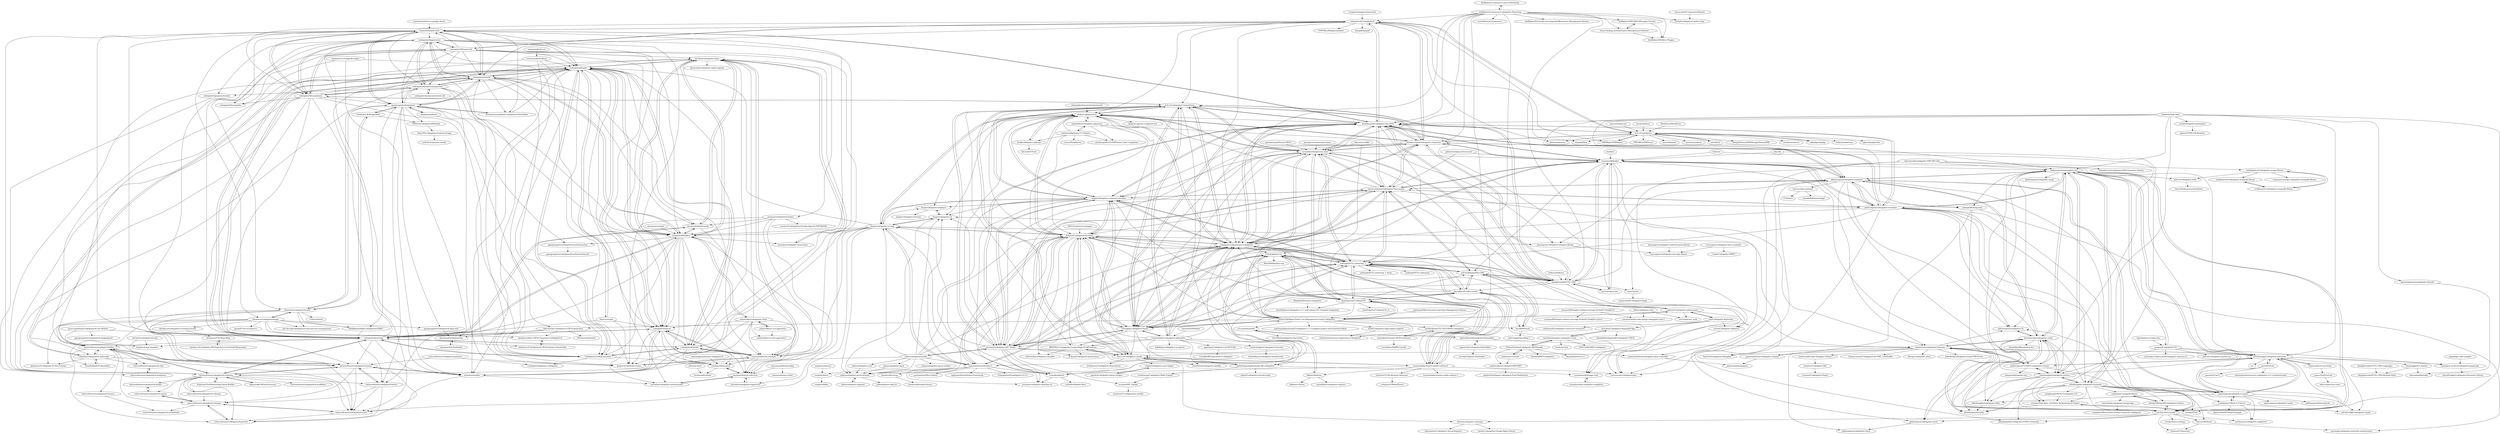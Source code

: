 digraph G {
"kirilkirkov/Ecommerce-Laravel-Bootstrap" -> "kirilkirkov/Ecommerce-CodeIgniter-Bootstrap" ["e"=1]
"jamiewilson/form-to-google-sheets" -> "lonnieezell/myth-auth" ["e"=1]
"codeigniter4/framework" -> "codeigniter4/appstarter"
"codeigniter4/framework" -> "codeigniter4/tasks"
"codeigniter4/framework" -> "codeigniter4/translations"
"codeigniter4/framework" -> "codeigniter4/shield"
"codeigniter4/framework" -> "codeigniter4/userguide"
"codeigniter4/framework" -> "codeigniter4projects/playground"
"codeigniter4/framework" -> "lonnieezell/Bonfire2"
"codeigniter4/framework" -> "codeigniter4/CodeIgniter4"
"codeigniter4/framework" -> "codeigniter4/settings"
"codeigniter4/framework" -> "lonnieezell/myth-auth"
"codeigniter4/framework" -> "codeigniter4/queue"
"codeigniter4/framework" -> "atsanna/codeigniter4-docker"
"codeigniter4/framework" -> "lonnieezell/forum-example"
"codeigniter4/framework" -> "agungsugiarto/boilerplate"
"codeigniter4/framework" -> "michalsn/codeigniter-htmx"
"lonnieezell/Bonfire" -> "benedmunds/CodeIgniter-Ion-Auth"
"lonnieezell/Bonfire" -> "jamierumbelow/codeigniter-base-model"
"lonnieezell/Bonfire" -> "pyrocms/pyrocms" ["e"=1]
"lonnieezell/Bonfire" -> "philsturgeon/codeigniter-template"
"lonnieezell/Bonfire" -> "daylightstudio/FUEL-CMS"
"lonnieezell/Bonfire" -> "calvinfroedge/codeigniter-payments"
"lonnieezell/Bonfire" -> "codeigniter-id/awesome-codeigniter"
"lonnieezell/Bonfire" -> "philsturgeon/CLOSED-codeigniter-reactor"
"lonnieezell/Bonfire" -> "chriskacerguis/codeigniter-restserver"
"lonnieezell/Bonfire" -> "philsturgeon/codeigniter-restclient"
"lonnieezell/Bonfire" -> "lonnieezell/codeigniter-forensics"
"lonnieezell/Bonfire" -> "elliothaughin/codeigniter-twitter"
"lonnieezell/Bonfire" -> "goFrendiAsgard/No-CMS"
"lonnieezell/Bonfire" -> "ionize/ionize"
"lonnieezell/Bonfire" -> "philsturgeon/codeigniter-curl"
"lonnieezell/myth-auth" -> "codeigniter4/shield"
"lonnieezell/myth-auth" -> "lonnieezell/Bonfire2"
"lonnieezell/myth-auth" -> "agungsugiarto/boilerplate"
"lonnieezell/myth-auth" -> "divpusher/codeigniter4-auth"
"lonnieezell/myth-auth" -> "codeigniter4/CodeIgniter4"
"lonnieezell/myth-auth" -> "benedmunds/CodeIgniter-Ion-Auth"
"lonnieezell/myth-auth" -> "codeigniter4/settings"
"lonnieezell/myth-auth" -> "codeigniter4/translations"
"lonnieezell/myth-auth" -> "codeigniter4/appstarter"
"lonnieezell/myth-auth" -> "tattersoftware/codeigniter4-assets"
"lonnieezell/myth-auth" -> "codeigniter4projects/playground"
"lonnieezell/myth-auth" -> "hermawanramadhan/CodeIgniter4-DataTables"
"lonnieezell/myth-auth" -> "alexlancer/codeigniter4login"
"lonnieezell/myth-auth" -> "codeigniter4/tasks"
"lonnieezell/myth-auth" -> "tattersoftware/codeigniter4-relations"
"emreakay/CodeIgniter-Aauth" -> "JCSama/CodeIgniter-develbar"
"emreakay/CodeIgniter-Aauth" -> "codeigniter-id/awesome-codeigniter"
"emreakay/CodeIgniter-Aauth" -> "benedmunds/CodeIgniter-Ion-Auth"
"emreakay/CodeIgniter-Aauth" -> "avenirer/CodeIgniter-MY_Model"
"emreakay/CodeIgniter-Aauth" -> "slav123/CodeIgniter-minify"
"emreakay/CodeIgniter-Aauth" -> "kishor10d/Admin-Panel-User-Management-using-CodeIgniter"
"emreakay/CodeIgniter-Aauth" -> "JasonBaier/ci3-fire-starter"
"emreakay/CodeIgniter-Aauth" -> "waifung0207/ci_bootstrap_3"
"emreakay/CodeIgniter-Aauth" -> "bcit-ci/codeigniter3-translations"
"emreakay/CodeIgniter-Aauth" -> "kenjis/codeigniter-composer-installer"
"emreakay/CodeIgniter-Aauth" -> "jamierumbelow/codeigniter-base-model"
"emreakay/CodeIgniter-Aauth" -> "ivantcholakov/codeigniter-phpmailer"
"emreakay/CodeIgniter-Aauth" -> "ci-blox/Ignition-Go"
"emreakay/CodeIgniter-Aauth" -> "darkwhispering/facebook-sdk-codeigniter"
"emreakay/CodeIgniter-Aauth" -> "BIOSTALL/CodeIgniter-Google-Maps-V3-API-Library"
"philsturgeon/codeigniter-template" -> "benedmunds/codeigniter-cache"
"philsturgeon/codeigniter-template" -> "jamierumbelow/codeigniter-base-model"
"philsturgeon/codeigniter-template" -> "lonnieezell/Bonfire"
"philsturgeon/codeigniter-template" -> "philsturgeon/codeigniter-asset"
"philsturgeon/codeigniter-template" -> "philsturgeon/codeigniter-curl"
"philsturgeon/codeigniter-template" -> "philsturgeon/codeigniter-restclient"
"philsturgeon/codeigniter-template" -> "philsturgeon/codeigniter-oauth2"
"philsturgeon/codeigniter-template" -> "lonnieezell/codeigniter-forensics"
"philsturgeon/codeigniter-template" -> "ericlbarnes/ci-minify"
"philsturgeon/codeigniter-template" -> "adamfairholm/CodeIgniter-HTML5-Elements"
"philsturgeon/codeigniter-template" -> "benedmunds/CodeIgniter-Ion-Auth"
"philsturgeon/codeigniter-template" -> "jenssegers/codeigniter-template-library"
"philsturgeon/codeigniter-template" -> "adamgriffiths/ag-auth"
"philsturgeon/codeigniter-template" -> "philsturgeon/codeigniter-cli"
"philsturgeon/codeigniter-template" -> "laurencedawson/embr"
"slav123/CodeIgniter-minify" -> "terrylinooo/codeigniter-minifier"
"slav123/CodeIgniter-minify" -> "JCSama/CodeIgniter-develbar"
"slav123/CodeIgniter-minify" -> "darkwhispering/facebook-sdk-codeigniter"
"slav123/CodeIgniter-minify" -> "sekati/codeigniter-asset-helper"
"slav123/CodeIgniter-minify" -> "ivantcholakov/starter-public-edition-4"
"slav123/CodeIgniter-minify" -> "codeigniter-id/awesome-codeigniter"
"slav123/CodeIgniter-minify" -> "BIOSTALL/CodeIgniter-Google-Maps-V3-API-Library"
"slav123/CodeIgniter-minify" -> "ericlbarnes/CodeIgniter-Slug-Library"
"slav123/CodeIgniter-minify" -> "bcit-ci/codeigniter3-translations"
"fuel/fuel" -> "lonnieezell/Bonfire" ["e"=1]
"daylightstudio/FUEL-CMS" -> "lonnieezell/Bonfire"
"daylightstudio/FUEL-CMS" -> "codeigniter-id/awesome-codeigniter"
"daylightstudio/FUEL-CMS" -> "benedmunds/CodeIgniter-Ion-Auth"
"daylightstudio/FUEL-CMS" -> "goFrendiAsgard/No-CMS"
"daylightstudio/FUEL-CMS" -> "scoumbourdis/grocery-crud"
"daylightstudio/FUEL-CMS" -> "pyrocms/pyrocms" ["e"=1]
"daylightstudio/FUEL-CMS" -> "ionize/ionize"
"daylightstudio/FUEL-CMS" -> "JasonBaier/ci3-fire-starter"
"daylightstudio/FUEL-CMS" -> "philsturgeon/codeigniter-template"
"daylightstudio/FUEL-CMS" -> "bcit-ci/codeigniter3-translations"
"daylightstudio/FUEL-CMS" -> "jamierumbelow/codeigniter-base-model"
"daylightstudio/FUEL-CMS" -> "waifung0207/ci_bootstrap_3"
"daylightstudio/FUEL-CMS" -> "chriskacerguis/codeigniter-restserver"
"daylightstudio/FUEL-CMS" -> "lonnieezell/codeigniter-forensics"
"daylightstudio/FUEL-CMS" -> "emreakay/CodeIgniter-Aauth"
"yidas/codeigniter-model" -> "yidas/codeigniter-psr4-autoload"
"yidas/codeigniter-model" -> "avenirer/CodeIgniter-MY_Model"
"yidas/codeigniter-model" -> "yidas/codeigniter-rest"
"yidas/codeigniter-model" -> "yidas/codeigniter-queue-worker"
"yidas/codeigniter-model" -> "yidas/codeigniter-pack"
"yidas/codeigniter-model" -> "ingeniasoftware/luthier-ci"
"yidas/codeigniter-model" -> "kenjis/codeigniter-ss-twig"
"yidas/codeigniter-model" -> "kenjis/codeigniter-cli"
"yidas/codeigniter-model" -> "JCSama/CodeIgniter-develbar"
"yidas/codeigniter-model" -> "codeigniter-id/awesome-codeigniter"
"yidas/codeigniter-model" -> "tattersoftware/codeigniter4-relations"
"fuel/core" -> "philsturgeon/CLOSED-codeigniter-reactor" ["e"=1]
"fuel/core" -> "lonnieezell/Bonfire" ["e"=1]
"ivantcholakov/starter-public-edition-4" -> "ivantcholakov/starter-public-edition-3"
"ivantcholakov/starter-public-edition-4" -> "ci-blox/Ignition-Go"
"ivantcholakov/starter-public-edition-4" -> "JasonBaier/ci3-fire-starter"
"ivantcholakov/starter-public-edition-4" -> "waifung0207/ci_bootstrap_3"
"ivantcholakov/starter-public-edition-4" -> "slav123/CodeIgniter-minify"
"ivantcholakov/starter-public-edition-4" -> "ranacseruet/codeigniterplus"
"ivantcholakov/starter-public-edition-4" -> "JCSama/CodeIgniter-develbar"
"ivantcholakov/starter-public-edition-4" -> "ci-bonfire/Sprint"
"ivantcholakov/starter-public-edition-4" -> "bachors/CI-FIle-Browser-Awesome"
"ivantcholakov/starter-public-edition-4" -> "bkader/skeleton"
"jonseg/crud-admin-generator" -> "scoumbourdis/grocery-crud" ["e"=1]
"yidas/codeigniter-pack" -> "yidas/codeigniter-psr4-autoload"
"IgnitedDatatables/Ignited-Datatables" -> "zepernick/Codeigniter-DataTables"
"IgnitedDatatables/Ignited-Datatables" -> "lonnieezell/codeigniter-forensics"
"IgnitedDatatables/Ignited-Datatables" -> "n1crack/datatables"
"joelcox/codeigniter-redis" -> "tomschlick/memcached-library"
"laurencedawson/embr" -> "CI-Starter"
"laurencedawson/embr" -> "shinokada/Kaimonokago"
"forkcms/forkcms" -> "daylightstudio/FUEL-CMS" ["e"=1]
"BIOSTALL/CodeIgniter-Google-Maps-V3-API-Library" -> "slav123/CodeIgniter-minify"
"BIOSTALL/CodeIgniter-Google-Maps-V3-API-Library" -> "crittermike/codeigniter-installer"
"BIOSTALL/CodeIgniter-Google-Maps-V3-API-Library" -> "JCSama/CodeIgniter-develbar"
"BIOSTALL/CodeIgniter-Google-Maps-V3-API-Library" -> "JCSama/CodeIgniter-geolocation"
"BIOSTALL/CodeIgniter-Google-Maps-V3-API-Library" -> "slivero/codeigniter-sitemaps"
"adamgriffiths/ag-auth" -> "elliothaughin/socialize"
"adamgriffiths/ag-auth" -> "jamierumbelow/codeigniter-schema"
"adamgriffiths/ag-auth" -> "machuga/codeigniter-authority-authorization"
"codeigniter4/translations" -> "codeigniter4/settings"
"codeigniter4/translations" -> "CodeIgniter/coding-standard"
"codeigniter4/translations" -> "codeigniter4/tasks"
"codeigniter4/translations" -> "codeigniter4projects/playground"
"codeigniter4/translations" -> "tattersoftware/codeigniter4-relations"
"codeigniter4/translations" -> "codeigniter4/framework"
"codeigniter4/translations" -> "codeigniter4/appstarter"
"codeigniter4/translations" -> "codeigniter4/shield"
"codeigniter4/translations" -> "codeigniter4/userguide"
"codeigniter4/translations" -> "takielias/codeigniter4-websocket"
"codeigniter4/translations" -> "tattersoftware/codeigniter4-visits"
"codeigniter4/translations" -> "lonnieezell/myth-auth"
"codeigniter4/translations" -> "agungsugiarto/boilerplate"
"codeigniter4/translations" -> "bcit-ci/codeigniter3-translations"
"codeigniter4/translations" -> "tattersoftware/codeigniter4-assets"
"jamierumbelow/codeigniter-base-model" -> "avenirer/CodeIgniter-MY_Model"
"jamierumbelow/codeigniter-base-model" -> "benedmunds/CodeIgniter-Ion-Auth"
"jamierumbelow/codeigniter-base-model" -> "philsturgeon/codeigniter-template"
"jamierumbelow/codeigniter-base-model" -> "lonnieezell/Bonfire"
"jamierumbelow/codeigniter-base-model" -> "waifung0207/ci_bootstrap_3"
"jamierumbelow/codeigniter-base-model" -> "chriskacerguis/codeigniter-restserver"
"jamierumbelow/codeigniter-base-model" -> "philsturgeon/codeigniter-restclient"
"jamierumbelow/codeigniter-base-model" -> "codeigniter-id/awesome-codeigniter"
"jamierumbelow/codeigniter-base-model" -> "jamierumbelow/codeigniter-base-controller"
"jamierumbelow/codeigniter-base-model" -> "goFrendiAsgard/No-CMS"
"jamierumbelow/codeigniter-base-model" -> "scoumbourdis/grocery-crud"
"jamierumbelow/codeigniter-base-model" -> "JCSama/CodeIgniter-develbar"
"jamierumbelow/codeigniter-base-model" -> "kenjis/codeigniter-composer-installer"
"jamierumbelow/codeigniter-base-model" -> "emreakay/CodeIgniter-Aauth"
"jamierumbelow/codeigniter-base-model" -> "kenjis/ci-phpunit-test"
"avenirer/CodeIgniter-MY_Model" -> "jamierumbelow/codeigniter-base-model"
"avenirer/CodeIgniter-MY_Model" -> "codeigniter-id/awesome-codeigniter"
"avenirer/CodeIgniter-MY_Model" -> "kenjis/codeigniter-composer-installer"
"avenirer/CodeIgniter-MY_Model" -> "JCSama/CodeIgniter-develbar"
"avenirer/CodeIgniter-MY_Model" -> "ci-bonfire/Sprint"
"avenirer/CodeIgniter-MY_Model" -> "avenirer/codeigniter-matches-cli"
"avenirer/CodeIgniter-MY_Model" -> "benedmunds/CodeIgniter-Ion-Auth"
"avenirer/CodeIgniter-MY_Model" -> "jamierumbelow/codeigniter-base-controller"
"avenirer/CodeIgniter-MY_Model" -> "avenirer/MY_Upload"
"avenirer/CodeIgniter-MY_Model" -> "kenjis/codeigniter-ss-twig"
"avenirer/CodeIgniter-MY_Model" -> "emreakay/CodeIgniter-Aauth"
"avenirer/CodeIgniter-MY_Model" -> "yidas/codeigniter-model"
"avenirer/CodeIgniter-MY_Model" -> "kenjis/codeigniter-cli"
"avenirer/CodeIgniter-MY_Model" -> "bcit-ci/codeigniter3-translations"
"avenirer/CodeIgniter-MY_Model" -> "slav123/CodeIgniter-minify"
"yidas/codeigniter-rest" -> "yidas/codeigniter-psr4-autoload"
"tpyo/amazon-s3-php-class" -> "psugand/CodeIgniter-S3" ["e"=1]
"tattersoftware/codeigniter4-assets" -> "tattersoftware/codeigniter4-visits"
"tattersoftware/codeigniter4-assets" -> "tattersoftware/codeigniter4-alerts"
"tattersoftware/codeigniter4-assets" -> "tattersoftware/codeigniter4-permits"
"tattersoftware/codeigniter4-assets" -> "michalsn/minifier"
"tattersoftware/codeigniter4-assets" -> "tattersoftware/codeigniter4-settings"
"tattersoftware/codeigniter4-assets" -> "tattersoftware/codeigniter4-files"
"tattersoftware/codeigniter4-assets" -> "tattersoftware/codeigniter4-relations"
"anvoz/CodeIgniter-Skeleton" -> "ranacseruet/codeigniterplus"
"SeunMatt/codeigniter-log-viewer" -> "yidas/codeigniter-psr4-autoload"
"snowplow-archive/codeigniter-paypal-ipn" -> "calvinfroedge/CodeIgniter-Payments-Library"
"CodeIgniter-OAuth-2.0-Server" -> "philsturgeon/codeigniter-oauth2"
"CodeIgniter-OAuth-2.0-Server" -> "ericlbarnes/ci-minify"
"CodeIgniter-OAuth-2.0-Server" -> "ericlbarnes/codeigniter-simpletest"
"CodeIgniter-OAuth-2.0-Server" -> "calvinfroedge/codeigniter-oauth"
"CodeIgniter-OAuth-2.0-Server" -> "djpate/OAuthProviderExample"
"ionize/ionize" -> "emad-elsaid/Codeigniter-Egypt"
"intekhabrizvi/codeigniter-mongodb-library" -> "verkhoumov/codeigniter-mongodb-library"
"tattersoftware/codeigniter4-files" -> "tattersoftware/codeigniter4-assets"
"tattersoftware/codeigniter4-files" -> "tattersoftware/codeigniter4-themes"
"tattersoftware/codeigniter4-files" -> "tattersoftware/codeigniter4-chat"
"tattersoftware/codeigniter4-files" -> "tattersoftware/codeigniter4-settings"
"tattersoftware/codeigniter4-files" -> "tattersoftware/codeigniter4-permits"
"tattersoftware/codeigniter4-files" -> "takielias/codeigniter4-websocket"
"tattersoftware/codeigniter4-files" -> "tattersoftware/codeigniter4-relations"
"ericbae/XTA2" -> "ericbae/Tank-Auth---3rd-Party-Authentication-Project"
"ivantcholakov/codeigniter-phpmailer" -> "ivantcholakov/Codeigniter-Gravatar"
"ivantcholakov/codeigniter-phpmailer" -> "JCSama/CodeIgniter-develbar"
"ivantcholakov/codeigniter-phpmailer" -> "emreakay/CodeIgniter-Aauth"
"ivantcholakov/codeigniter-phpmailer" -> "bcit-ci/codeigniter3-translations"
"ivantcholakov/codeigniter-phpmailer" -> "BIOSTALL/CodeIgniter-Google-Maps-V3-API-Library"
"ivantcholakov/codeigniter-phpmailer" -> "darkwhispering/facebook-sdk-codeigniter"
"ivantcholakov/codeigniter-phpmailer" -> "appleboy/CodeIgniter-reCAPTCHA"
"ivantcholakov/codeigniter-phpmailer" -> "codeigniter-id/awesome-codeigniter"
"ivantcholakov/codeigniter-phpmailer" -> "scoumbourdis/grocery-crud"
"ivantcholakov/codeigniter-phpmailer" -> "ingeniasoftware/luthier-ci"
"ivantcholakov/codeigniter-phpmailer" -> "avenirer/CodeIgniter-MY_Model"
"ivantcholakov/codeigniter-phpmailer" -> "terrylinooo/codeigniter-minifier"
"ivantcholakov/codeigniter-phpmailer" -> "waifung0207/ci_bootstrap_3"
"ivantcholakov/codeigniter-phpmailer" -> "benedmunds/CodeIgniter-Ion-Auth"
"ivantcholakov/codeigniter-phpmailer" -> "hok00age/codeigniter-recaptcha"
"ariok/codeigniter-boilerplate" -> "Ignited-HTML5-Boilerplate"
"bkader/skeleton" -> "ci-blox/Ignition-Go"
"bkader/skeleton" -> "natanfelles/codeigniter-migrate"
"bkader/skeleton" -> "bkader/ci-theme"
"Vheissu/Wolfauth" -> "Vheissu/CI-Payments"
"Vheissu/Wolfauth" -> "machuga/codeigniter-authority-authorization"
"lonnieezell/codeigniter-forensics" -> "benedmunds/codeigniter-cache"
"lonnieezell/codeigniter-forensics" -> "lonnieezell/Ocular-Template-Library"
"lonnieezell/codeigniter-forensics" -> "ericlbarnes/ci-minify"
"lonnieezell/codeigniter-forensics" -> "Tan5en5/codeigniter-debugbar"
"lonnieezell/codeigniter-forensics" -> "thomas-ernest/CodeIgniter-for-PHP_CodeSniffer"
"lonnieezell/codeigniter-forensics" -> "dhrrgn/codeigniter-uhoh"
"lonnieezell/codeigniter-forensics" -> "philsturgeon/codeigniter-dwoo"
"lonnieezell/codeigniter-forensics" -> "philsturgeon/CLOSED-codeigniter-reactor"
"lonnieezell/codeigniter-forensics" -> "jamierumbelow/codeigniter-schema"
"lonnieezell/codeigniter-forensics" -> "philsturgeon/codeigniter-cli"
"lonnieezell/codeigniter-forensics" -> "calvinfroedge/codeigniter-payments"
"lonnieezell/codeigniter-forensics" -> "mikedfunk/CodeIgniter-Email-PHP-Errors"
"codeigniter4/appstarter" -> "codeigniter4/framework"
"codeigniter4/appstarter" -> "codeigniter4projects/playground"
"codeigniter4/appstarter" -> "codeigniter4/tasks"
"codeigniter4/appstarter" -> "codeigniter4/settings"
"codeigniter4/appstarter" -> "codeigniter4/shield"
"codeigniter4/appstarter" -> "codeigniter4/queue"
"codeigniter4/appstarter" -> "CodeIgniter/coding-standard"
"codeigniter4/appstarter" -> "lonnieezell/Bonfire2"
"codeigniter4/appstarter" -> "codeigniter4/userguide"
"codeigniter4/appstarter" -> "codeigniter4/devkit"
"codeigniter4/appstarter" -> "michalsn/minifier"
"codeigniter4/appstarter" -> "kenjis/ci4-attribute-routes"
"codeigniter4/appstarter" -> "codeigniter4projects/website"
"codeigniter4/appstarter" -> "codeigniter4/translations"
"codeigniter4/appstarter" -> "agungsugiarto/boilerplate"
"ericlbarnes/ci-minify" -> "benedmunds/codeigniter-cache"
"ericlbarnes/ci-minify" -> "adamfairholm/CodeIgniter-HTML5-Elements"
"ericlbarnes/ci-minify" -> "philsturgeon/codeigniter-asset"
"ericlbarnes/ci-minify" -> "philsturgeon/codeigniter-curl"
"ericlbarnes/ci-minify" -> "slivero/codeigniter-sitemaps"
"ericlbarnes/ci-minify" -> "Vheissu/Wolfauth"
"ericlbarnes/ci-minify" -> "Vheissu/CI-Payments"
"ericlbarnes/ci-minify" -> "ericlbarnes/codeigniter-simpletest"
"ericlbarnes/ci-minify" -> "lonnieezell/codeigniter-forensics"
"ericlbarnes/ci-minify" -> "kyledye/MongoDB-CodeIgniter-Driver"
"ericlbarnes/ci-minify" -> "ericlbarnes/ci-settings"
"elliothaughin/codeigniter-bitly" -> "elliothaughin/socialize"
"tattersoftware/codeigniter4-alerts" -> "tattersoftware/codeigniter4-permits"
"tattersoftware/codeigniter4-alerts" -> "tattersoftware/codeigniter4-visits"
"tattersoftware/codeigniter4-alerts" -> "tattersoftware/codeigniter4-assets"
"tattersoftware/codeigniter4-alerts" -> "tattersoftware/codeigniter4-settings"
"michalsn/minifier" -> "michalsn/codeigniter-nested-model"
"michalsn/minifier" -> "tattersoftware/codeigniter4-assets"
"michalsn/minifier" -> "codeigniter4/queue"
"michalsn/minifier" -> "tattersoftware/codeigniter4-visits"
"slivero/codeigniter-sitemaps" -> "falexandrou/Codeigniter-Social-Register"
"slivero/codeigniter-sitemaps" -> "ianckc/CodeIgniter-Google-Maps-Library"
"KhidirDotID/stisla-codeigniter" -> "bewithdhanu/codeigniter-3.2.1-with-admin-LTE-Template-Intigration"
"dodistyo/ci-rest-jwt" -> "ParitoshVaidya/CodeIgniter-JWT-Sample"
"dodistyo/ci-rest-jwt" -> "amithorakeri/CodeigniterRESTAPI"
"nurisakbar/Garuda-CRUD-Generator" -> "auwfar/AdminLTE-CRUD-With-Codeigniter"
"nurisakbar/Garuda-CRUD-Generator" -> "nurisakbar/SIMRS-Garuda"
"philsturgeon/codeigniter-cli" -> "benedmunds/codeigniter-cache"
"calvinfroedge/codeigniter-payments" -> "expressodev/ci-merchant"
"calvinfroedge/codeigniter-payments" -> "calvinfroedge/codeigniter-oauth"
"calvinfroedge/codeigniter-payments" -> "philsturgeon/codeigniter-oauth2"
"calvinfroedge/codeigniter-payments" -> "ericlbarnes/ci-minify"
"calvinfroedge/codeigniter-payments" -> "snowplow-archive/codeigniter-paypal-ipn"
"calvinfroedge/codeigniter-payments" -> "linuxjuggler/CI_Starter"
"calvinfroedge/codeigniter-payments" -> "philsturgeon/CLOSED-codeigniter-reactor"
"calvinfroedge/codeigniter-payments" -> "gocart/GoCart"
"calvinfroedge/codeigniter-payments" -> "lonnieezell/codeigniter-forensics"
"calvinfroedge/codeigniter-payments" -> "lex" ["e"=1]
"tattersoftware/codeigniter4-visits" -> "tattersoftware/codeigniter4-settings"
"tattersoftware/codeigniter4-visits" -> "tattersoftware/codeigniter4-permits"
"danmontgomery/codeigniter-bitauth" -> "edmundask/Sprinkle"
"pengkong/A3M-for-CodeIgniter-2.0" -> "ericbae/Tank-Auth---3rd-Party-Authentication-Project"
"hlohrenz/CI4-Relationship-Query-Builder" -> "tattersoftware/codeigniter4-relations"
"jenssegers/codeigniter-template-library" -> "jenssegers/codeigniter-message-library"
"ericbae/Tank-Auth---3rd-Party-Authentication-Project" -> "ericbae/XTA2"
"ericbae/Tank-Auth---3rd-Party-Authentication-Project" -> "elliothaughin/socialize"
"yidas/codeigniter-psr4-autoload" -> "yidas/codeigniter-phpunit"
"yidas/codeigniter-psr4-autoload" -> "yidas/deployer-php-cli"
"gpedro/CodeIgniter-Assets-Helper" -> "sekati/codeigniter-asset-helper"
"tattersoftware/codeigniter4-permits" -> "tattersoftware/codeigniter4-settings"
"tattersoftware/codeigniter4-settings" -> "tattersoftware/codeigniter4-permits"
"tattersoftware/codeigniter4-settings" -> "tattersoftware/codeigniter4-visits"
"tattersoftware/codeigniter4-settings" -> "tattersoftware/codeigniter4-thumbnails"
"tattersoftware/codeigniter4-settings" -> "tattersoftware/codeigniter4-menus"
"tattersoftware/codeigniter4-themes" -> "tattersoftware/codeigniter4-thumbnails"
"yidas/codeigniter-phpunit" -> "yidas/codeigniter-psr4-autoload"
"4spacesdk/CI4OrmExtension" -> "tattersoftware/codeigniter4-relations"
"daylightstudio/FUEL-CMS-Languages" -> "daylightstudio/FUEL-CMS-Modules-Pack"
"philsturgeon/CLOSED-codeigniter-reactor" -> "benedmunds/codeigniter-cache"
"philsturgeon/CLOSED-codeigniter-reactor" -> "elliothaughin/codeigniter-twitter"
"philsturgeon/CLOSED-codeigniter-reactor" -> "calvinfroedge/codeigniter-payments"
"philsturgeon/CLOSED-codeigniter-reactor" -> "lonnieezell/codeigniter-forensics"
"philsturgeon/CLOSED-codeigniter-reactor" -> "katzgrau/getsparks.org" ["e"=1]
"philsturgeon/CLOSED-codeigniter-reactor" -> "ericlbarnes/codeigniter-simpletest"
"WordPress/WordPress" -> "bcit-ci/CodeIgniter" ["e"=1]
"goFrendiAsgard/No-CMS" -> "havok89/Hoosk"
"goFrendiAsgard/No-CMS" -> "JasonBaier/ci3-fire-starter"
"goFrendiAsgard/No-CMS" -> "scoumbourdis/image-crud"
"goFrendiAsgard/No-CMS" -> "jamierumbelow/codeigniter-base-model"
"goFrendiAsgard/No-CMS" -> "daylightstudio/FUEL-CMS"
"goFrendiAsgard/No-CMS" -> "waifung0207/ci_bootstrap_3"
"bcit-ci/CodeIgniter" -> "codeigniter4/CodeIgniter4"
"bcit-ci/CodeIgniter" -> "chriskacerguis/codeigniter-restserver"
"bcit-ci/CodeIgniter" -> "PHPOffice/PHPExcel" ["e"=1]
"bcit-ci/CodeIgniter" -> "laravel/laravel" ["e"=1]
"bcit-ci/CodeIgniter" -> "symfony/symfony" ["e"=1]
"bcit-ci/CodeIgniter" -> "yiisoft/yii2" ["e"=1]
"bcit-ci/CodeIgniter" -> "slimphp/Slim" ["e"=1]
"bcit-ci/CodeIgniter" -> "benedmunds/CodeIgniter-Ion-Auth"
"bcit-ci/CodeIgniter" -> "DesignPatternsPHP/DesignPatternsPHP" ["e"=1]
"bcit-ci/CodeIgniter" -> "swoole/swoole-src" ["e"=1]
"bcit-ci/CodeIgniter" -> "PHPMailer/PHPMailer" ["e"=1]
"bcit-ci/CodeIgniter" -> "cakephp/cakephp" ["e"=1]
"bcit-ci/CodeIgniter" -> "walkor/workerman" ["e"=1]
"bcit-ci/CodeIgniter" -> "phpredis/phpredis" ["e"=1]
"bcit-ci/CodeIgniter" -> "phalcon/cphalcon" ["e"=1]
"PHPMailer/PHPMailer" -> "bcit-ci/CodeIgniter" ["e"=1]
"opencart/opencart" -> "bcit-ci/CodeIgniter" ["e"=1]
"chriskacerguis/codeigniter-restserver" -> "benedmunds/CodeIgniter-Ion-Auth"
"chriskacerguis/codeigniter-restserver" -> "philsturgeon/codeigniter-restclient"
"chriskacerguis/codeigniter-restserver" -> "bcit-ci/CodeIgniter"
"chriskacerguis/codeigniter-restserver" -> "codeigniter4/CodeIgniter4"
"chriskacerguis/codeigniter-restserver" -> "jamierumbelow/codeigniter-base-model"
"chriskacerguis/codeigniter-restserver" -> "codeigniter-id/awesome-codeigniter"
"chriskacerguis/codeigniter-restserver" -> "kenjis/ci-phpunit-test"
"chriskacerguis/codeigniter-restserver" -> "lonnieezell/Bonfire"
"chriskacerguis/codeigniter-restserver" -> "scoumbourdis/grocery-crud"
"chriskacerguis/codeigniter-restserver" -> "bcit-ci/codeigniter3-translations"
"chriskacerguis/codeigniter-restserver" -> "kenjis/codeigniter-composer-installer"
"chriskacerguis/codeigniter-restserver" -> "avenirer/CodeIgniter-MY_Model"
"chriskacerguis/codeigniter-restserver" -> "daylightstudio/FUEL-CMS"
"chriskacerguis/codeigniter-restserver" -> "emreakay/CodeIgniter-Aauth"
"chriskacerguis/codeigniter-restserver" -> "philsturgeon/codeigniter-curl"
"scoumbourdis/grocery-crud" -> "codeigniter-id/awesome-codeigniter"
"scoumbourdis/grocery-crud" -> "benedmunds/CodeIgniter-Ion-Auth"
"scoumbourdis/grocery-crud" -> "waifung0207/ci_bootstrap_3"
"scoumbourdis/grocery-crud" -> "bcit-ci/codeigniter3-translations"
"scoumbourdis/grocery-crud" -> "jamierumbelow/codeigniter-base-model"
"scoumbourdis/grocery-crud" -> "domProjects/CI-AdminLTE"
"scoumbourdis/grocery-crud" -> "daylightstudio/FUEL-CMS"
"scoumbourdis/grocery-crud" -> "kenjis/ci-phpunit-test"
"scoumbourdis/grocery-crud" -> "avenirer/CodeIgniter-MY_Model"
"scoumbourdis/grocery-crud" -> "kishor10d/Admin-Panel-User-Management-using-CodeIgniter"
"scoumbourdis/grocery-crud" -> "scoumbourdis/image-crud"
"scoumbourdis/grocery-crud" -> "chriskacerguis/codeigniter-restserver"
"scoumbourdis/grocery-crud" -> "lonnieezell/Bonfire"
"scoumbourdis/grocery-crud" -> "kenjis/codeigniter-composer-installer"
"scoumbourdis/grocery-crud" -> "emreakay/CodeIgniter-Aauth"
"bcit-ci/codeigniter3-translations" -> "codeigniter-id/awesome-codeigniter"
"bcit-ci/codeigniter3-translations" -> "benedmunds/CodeIgniter-Ion-Auth"
"bcit-ci/codeigniter3-translations" -> "scoumbourdis/grocery-crud"
"bcit-ci/codeigniter3-translations" -> "kenjis/ci-phpunit-test"
"bcit-ci/codeigniter3-translations" -> "slav123/CodeIgniter-minify"
"bcit-ci/codeigniter3-translations" -> "avenirer/CodeIgniter-MY_Model"
"bcit-ci/codeigniter3-translations" -> "codeigniter4/translations"
"bcit-ci/codeigniter3-translations" -> "emreakay/CodeIgniter-Aauth"
"bcit-ci/codeigniter3-translations" -> "JCSama/CodeIgniter-develbar"
"bcit-ci/codeigniter3-translations" -> "kenjis/codeigniter-composer-installer"
"bcit-ci/codeigniter3-translations" -> "chriskacerguis/codeigniter-restserver"
"bcit-ci/codeigniter3-translations" -> "ivantcholakov/codeigniter-phpmailer"
"bcit-ci/codeigniter3-translations" -> "BIOSTALL/CodeIgniter-Google-Maps-V3-API-Library"
"bcit-ci/codeigniter3-translations" -> "daylightstudio/FUEL-CMS"
"bcit-ci/codeigniter3-translations" -> "darkwhispering/facebook-sdk-codeigniter"
"trongate/trongate-framework" -> "codeigniter4/CodeIgniter4" ["e"=1]
"kenjis/php-framework-benchmark" -> "kenjis/ci-phpunit-test" ["e"=1]
"atsanna/codeigniter4-docker" -> "lonnieezell/forum-example"
"atsanna/codeigniter4-docker" -> "avenirer/CodeIgniter4-Docker-Apache-PHP-MySQL"
"atsanna/codeigniter4-docker" -> "datamweb/shield-oauth"
"atsanna/codeigniter4-docker" -> "lonnieezell/Bonfire2"
"atsanna/codeigniter4-docker" -> "lonnieezell/myth-collection"
"atsanna/codeigniter4-docker" -> "kenjis/ci4-attribute-routes"
"appleboy/CodeIgniter-reCAPTCHA" -> "Cnordbo/RECaptcha-for-Codeigniter"
"lassiecoder/E-CommerceWebsite" -> "fjerbi/CodeIgniter3-online-shop" ["e"=1]
"TankAuth/Tank-Auth" -> "ericbae/XTA2"
"TankAuth/Tank-Auth" -> "ericbae/Tank-Auth---3rd-Party-Authentication-Project"
"TankAuth/Tank-Auth" -> "adamgriffiths/ag-auth"
"TankAuth/Tank-Auth" -> "danmontgomery/codeigniter-bitauth"
"TankAuth/Tank-Auth" -> "calvinfroedge/codeigniter-payments"
"TankAuth/Tank-Auth" -> "ariok/codeigniter-boilerplate"
"TankAuth/Tank-Auth" -> "philsturgeon/codeigniter-curl"
"TankAuth/Tank-Auth" -> "philsturgeon/codeigniter-template"
"TankAuth/Tank-Auth" -> "benedmunds/CodeIgniter-Ion-Auth"
"zepernick/Codeigniter-DataTables" -> "IgnitedDatatables/Ignited-Datatables"
"zepernick/Codeigniter-DataTables" -> "nacasha/CIgniter-Datatables"
"intekhabrizvi/Codeigniter-mongo-library" -> "verkhoumov/codeigniter-mongodb-library"
"intekhabrizvi/Codeigniter-mongo-library" -> "vesparny/cimongo-codeigniter-mongodb-library"
"intekhabrizvi/Codeigniter-mongo-library" -> "intekhabrizvi/codeigniter-mongodb-library"
"intekhabrizvi/Codeigniter-mongo-library" -> "joelcox/codeigniter-redis"
"philsturgeon/codeigniter-restclient" -> "philsturgeon/codeigniter-curl"
"philsturgeon/codeigniter-restclient" -> "chriskacerguis/codeigniter-restserver"
"philsturgeon/codeigniter-restclient" -> "philsturgeon/codeigniter-template"
"philsturgeon/codeigniter-restclient" -> "jamierumbelow/codeigniter-base-model"
"philsturgeon/codeigniter-restclient" -> "philsturgeon/codeigniter-oauth2"
"philsturgeon/codeigniter-restclient" -> "philsturgeon/codeigniter-cli"
"philsturgeon/codeigniter-restclient" -> "benedmunds/CodeIgniter-Ion-Auth"
"philsturgeon/codeigniter-restclient" -> "benedmunds/codeigniter-cache"
"philsturgeon/codeigniter-restclient" -> "lonnieezell/Bonfire"
"philsturgeon/codeigniter-restclient" -> "slav123/CodeIgniter-minify"
"philsturgeon/codeigniter-restclient" -> "ericlbarnes/ci-minify"
"philsturgeon/codeigniter-restclient" -> "ranacseruet/codeigniterplus"
"philsturgeon/codeigniter-restclient" -> "elliothaughin/codeigniter-facebook"
"philsturgeon/codeigniter-restclient" -> "waifung0207/ci_bootstrap_3"
"philsturgeon/codeigniter-restclient" -> "elliothaughin/codeigniter-twitter"
"MufidJamaluddin/Codeigniter4-HMVC" -> "tattersoftware/codeigniter4-alerts"
"n1crack/datatables" -> "IgnitedDatatables/Ignited-Datatables"
"n1crack/datatables" -> "SeunMatt/codeigniter-log-viewer"
"takielias/codeigniter4-websocket" -> "tattersoftware/codeigniter4-files"
"takielias/codeigniter4-websocket" -> "codeigniter4/tasks"
"takielias/codeigniter4-websocket" -> "tattersoftware/codeigniter4-assets"
"takielias/codeigniter4-websocket" -> "alexlancer/Codeigniter-4-Chat-Tutorial"
"takielias/codeigniter4-websocket" -> "tattersoftware/codeigniter4-chat"
"takielias/codeigniter4-websocket" -> "irsyadulibad/ci4-datatables"
"agungsugiarto/codeigniter4-ajax-crud" -> "skuadron45/ci4adminrbac"
"alexlancer/codeigniter4login" -> "alexlancer/CodeIgniter4-CRUD-Library-Tutorial-files"
"alexlancer/codeigniter4login" -> "alexlancer/codeigniter-4-restapi-tutorial"
"alexlancer/codeigniter4login" -> "divpusher/codeigniter4-auth"
"alexlancer/codeigniter4login" -> "tattersoftware/codeigniter4-assets"
"alexlancer/codeigniter4login" -> "alexlancer/Codeigniter-4-Chat-Tutorial"
"alexlancer/codeigniter4login" -> "gieart87/ci4-cicommerce"
"alexlancer/codeigniter4login" -> "alexlancer/Auto-CRUD-Generator-CodeIgniter-4-"
"alexlancer/codeigniter4login" -> "tattersoftware/codeigniter4-files"
"alexlancer/codeigniter4login" -> "agungsugiarto/codeigniter4-ajax-crud"
"alexlancer/codeigniter4login" -> "pro-dev-ph/codeigniter4-auth-and-user-management"
"alexlancer/codeigniter4login" -> "MufidJamaluddin/Codeigniter4-HMVC"
"alexlancer/codeigniter-4-restapi-tutorial" -> "alexlancer/Ci4-VueJs-Blog"
"jpfuentes2/php-activerecord" -> "jamierumbelow/codeigniter-base-model" ["e"=1]
"jpfuentes2/php-activerecord" -> "lonnieezell/Bonfire" ["e"=1]
"divpusher/codeigniter4-auth" -> "GeekLabsUK/SimpleAuth"
"divpusher/codeigniter4-auth" -> "tattersoftware/codeigniter4-files"
"divpusher/codeigniter4-auth" -> "pro-dev-ph/codeigniter4-auth-and-user-management"
"divpusher/codeigniter4-auth" -> "MufidJamaluddin/Codeigniter4-HMVC"
"divpusher/codeigniter4-auth" -> "tattersoftware/codeigniter4-assets"
"divpusher/codeigniter4-auth" -> "ci-blox/ci4auth"
"divpusher/codeigniter4-auth" -> "irsyadulibad/ci4-datatables"
"divpusher/codeigniter4-auth" -> "agungsugiarto/boilerplate"
"divpusher/codeigniter4-auth" -> "alexlancer/codeigniter4login"
"irsyadulibad/ci4-datatables" -> "takielias/codeigniter4-websocket"
"jamierumbelow/codeigniter-schema" -> "jamierumbelow/pigeon"
"expressodev/ci-merchant" -> "calvinfroedge/codeigniter-payments"
"expressodev/ci-merchant" -> "james182/PyroCart"
"tattersoftware/codeigniter4-patches" -> "tattersoftware/codeigniter4-assets"
"tattersoftware/codeigniter4-patches" -> "CodeIgniter/phpstan-codeigniter"
"alexlancer/Auto-CRUD-Generator-CodeIgniter-4-" -> "alexlancer/CodeIgniter4-CRUD-Library-Tutorial-files"
"abydahana/aksara" -> "agungsugiarto/boilerplate"
"abydahana/aksara" -> "Adel-Qusay/Codeigniter-4-CRUD-generator"
"rmcdaniel/angular-codeigniter-seed" -> "michalsn/CodeIgniter-AngularJS-App"
"rmcdaniel/angular-codeigniter-seed" -> "luciferous/jwt"
"rmcdaniel/angular-codeigniter-seed" -> "ParitoshVaidya/CodeIgniter-JWT-Sample"
"rmcdaniel/angular-codeigniter-seed" -> "b3457m0d3/JWT-CodeIgniter"
"codeigniter4projects/website-old" -> "codeigniter4projects/playground"
"ivantcholakov/Codeigniter-Gravatar" -> "richarddavey/codeigniter-breadcrumb"
"codeigniter4projects/playground" -> "codeigniter4projects/website-old"
"codeigniter4projects/playground" -> "codeigniter4/appstarter"
"codeigniter4projects/playground" -> "lonnieezell/Bonfire2"
"codeigniter4projects/playground" -> "codeigniter4/shield"
"codeigniter4projects/playground" -> "codeigniter4projects/website"
"codeigniter4projects/playground" -> "agungsugiarto/boilerplate"
"codeigniter4projects/playground" -> "tattersoftware/codeigniter4-relations"
"codeigniter4projects/playground" -> "codeigniter4/tasks"
"codeigniter4projects/playground" -> "codeigniter4/translations"
"codeigniter4projects/playground" -> "kenjis/ci4-attribute-routes"
"codeigniter4projects/playground" -> "CodeIgniter/coding-standard"
"philsturgeon/codeigniter-asset" -> "philsturgeon/codeigniter-dwoo"
"jenssegers/codeigniter-authentication-library" -> "jenssegers/codeigniter-message-library"
"linuxjuggler/CI_Starter" -> "edmundask/Sprinkle"
"linuxjuggler/CI_Starter" -> "daylightstudio/FUEL-CMS-Modules-Pack"
"skuadron45/ci4adminlte" -> "skuadron45/ci4adminrbac"
"samsonasik/ci4-vue" -> "samsonasik/ci4-album"
"philsturgeon/codeigniter-oauth2" -> "philsturgeon/codeigniter-curl"
"philsturgeon/codeigniter-oauth2" -> "CodeIgniter-OAuth-2.0-Server"
"philsturgeon/codeigniter-oauth2" -> "calvinfroedge/codeigniter-payments"
"philsturgeon/codeigniter-oauth2" -> "philsturgeon/codeigniter-oauth"
"philsturgeon/codeigniter-oauth2" -> "calvinfroedge/codeigniter-oauth"
"philsturgeon/codeigniter-oauth2" -> "elliothaughin/codeigniter-bitly"
"philsturgeon/codeigniter-oauth2" -> "philsturgeon/fuel-ninjauth" ["e"=1]
"philsturgeon/codeigniter-oauth2" -> "philsturgeon/codeigniter-cli"
"philsturgeon/codeigniter-oauth2" -> "philsturgeon/codeigniter-template"
"avenirer/MY_Upload" -> "avenirer/CI-configuration-verifier"
"jason-napolitano/CodeIgniter4-Cart-Module" -> "codeigniter4/settings"
"jason-napolitano/CodeIgniter4-Cart-Module" -> "tattersoftware/codeigniter4-files"
"jason-napolitano/CodeIgniter4-Cart-Module" -> "agungsugiarto/codeigniter4-shoppingcart"
"gocart/GoCart" -> "gocart/GoCart3"
"gocart/GoCart" -> "calvinfroedge/codeigniter-payments"
"gocart/GoCart" -> "whatnickcodes/envysea-codeigniter-2.0.3-authentication"
"gocart/GoCart" -> "ericlbarnes/ci-minify"
"james182/PyroCart" -> "odin-ict/pyrocms-store"
"codeigniter4/tasks" -> "codeigniter4/queue"
"codeigniter4/tasks" -> "codeigniter4/settings"
"codeigniter4/tasks" -> "codeigniter4/devkit"
"codeigniter4/tasks" -> "lonnieezell/forum-example"
"codeigniter4/tasks" -> "michalsn/codeigniter-htmx"
"codeigniter4/tasks" -> "CodeIgniter/coding-standard"
"codeigniter4/tasks" -> "lonnieezell/Bonfire2"
"codeigniter4/tasks" -> "michalsn/minifier"
"codeigniter4/tasks" -> "kenjis/ci4-attribute-routes"
"codeigniter4/tasks" -> "lonnieezell/monarch"
"codeigniter4/tasks" -> "takielias/codeigniter4-websocket"
"codeigniter4/tasks" -> "codeigniter4/shield"
"codeigniter4/tasks" -> "daycry/cronjob"
"codeigniter4/tasks" -> "datamweb/shield-oauth"
"codeigniter4/tasks" -> "michalsn/codeigniter-nested-model"
"kishor10d/Admin-Panel-User-Management-using-CodeIgniter" -> "domProjects/CI-AdminLTE"
"kishor10d/Admin-Panel-User-Management-using-CodeIgniter" -> "waifung0207/ci_bootstrap_3"
"kishor10d/Admin-Panel-User-Management-using-CodeIgniter" -> "emreakay/CodeIgniter-Aauth"
"kishor10d/Admin-Panel-User-Management-using-CodeIgniter" -> "ci-blox/Ignition-Go"
"kishor10d/Admin-Panel-User-Management-using-CodeIgniter" -> "scoumbourdis/grocery-crud"
"kishor10d/Admin-Panel-User-Management-using-CodeIgniter" -> "sapienza/CodeIgniter-admin-panel"
"kishor10d/Admin-Panel-User-Management-using-CodeIgniter" -> "michaelsoriano/user-registration-codeigniter"
"kishor10d/Admin-Panel-User-Management-using-CodeIgniter" -> "Adel-Qusay/Codeigniter-4-CRUD-generator"
"kishor10d/Admin-Panel-User-Management-using-CodeIgniter" -> "JCSama/CodeIgniter-develbar"
"kishor10d/Admin-Panel-User-Management-using-CodeIgniter" -> "yadunandankushwaha/CodeIgniter-3.1.5-complete-project-with-frontend-admin"
"kishor10d/Admin-Panel-User-Management-using-CodeIgniter" -> "hedii/Codeigniter-login-logout-register"
"kishor10d/Admin-Panel-User-Management-using-CodeIgniter" -> "havok89/Hoosk"
"kishor10d/Admin-Panel-User-Management-using-CodeIgniter" -> "auwfar/AdminLTE-CRUD-With-Codeigniter"
"kishor10d/Admin-Panel-User-Management-using-CodeIgniter" -> "codeigniter-id/awesome-codeigniter"
"kishor10d/Admin-Panel-User-Management-using-CodeIgniter" -> "n1crack/datatables"
"ci-bonfire/Sprint" -> "ci-bonfire/Bonfire-Next"
"ci-bonfire/Sprint" -> "avenirer/codeigniter-matches-cli"
"agungsugiarto/boilerplate" -> "GeekLabsUK/SimpleAuth"
"agungsugiarto/boilerplate" -> "abydahana/aksara"
"agungsugiarto/boilerplate" -> "lonnieezell/Bonfire2"
"agungsugiarto/boilerplate" -> "skuadron45/ci4adminrbac"
"agungsugiarto/boilerplate" -> "codeigniter4projects/playground"
"agungsugiarto/boilerplate" -> "divpusher/codeigniter4-auth"
"agungsugiarto/boilerplate" -> "agungsugiarto/codeigniter4-authentication"
"agungsugiarto/boilerplate" -> "hermawanramadhan/CodeIgniter4-DataTables"
"agungsugiarto/boilerplate" -> "tattersoftware/codeigniter4-alerts"
"agungsugiarto/boilerplate" -> "MufidJamaluddin/Codeigniter4-HMVC"
"agungsugiarto/boilerplate" -> "XXPerez/Codeigniter4Modular"
"agungsugiarto/boilerplate" -> "lonnieezell/myth-auth"
"agungsugiarto/boilerplate" -> "codeigniter4/shield"
"agungsugiarto/boilerplate" -> "agungsugiarto/codeigniter4-ajax-crud"
"agungsugiarto/boilerplate" -> "codeigniter4/tasks"
"samsonasik/ci4-album" -> "tattersoftware/codeigniter4-visits"
"samsonasik/ci4-album" -> "kenjis/ci4-attribute-routes"
"samsonasik/ci4-album" -> "codeigniter4/tasks"
"samsonasik/ci4-album" -> "CodeIgniter/coding-standard"
"tattersoftware/codeigniter4-wordpress" -> "tattersoftware/codeigniter4-chat"
"skuadron45/ci4adminrbac" -> "skuadron45/ci4adminlte"
"tattersoftware/codeigniter4-relations" -> "tattersoftware/codeigniter4-settings"
"tattersoftware/codeigniter4-relations" -> "tattersoftware/codeigniter4-assets"
"tattersoftware/codeigniter4-relations" -> "4spacesdk/CI4OrmExtension"
"tattersoftware/codeigniter4-relations" -> "hlohrenz/CI4-Relationship-Query-Builder"
"tattersoftware/codeigniter4-relations" -> "codeigniter4/settings"
"tattersoftware/codeigniter4-relations" -> "tattersoftware/codeigniter4-files"
"tattersoftware/codeigniter4-relations" -> "tattersoftware/codeigniter4-schemas"
"tattersoftware/codeigniter4-relations" -> "tattersoftware/codeigniter4-visits"
"tattersoftware/codeigniter4-relations" -> "tattersoftware/codeigniter4-outbox"
"tattersoftware/codeigniter4-relations" -> "tattersoftware/codeigniter4-workflows"
"tattersoftware/codeigniter4-relations" -> "tattersoftware/codeigniter4-permits"
"tattersoftware/codeigniter4-relations" -> "tattersoftware/codeigniter4-menus"
"tattersoftware/codeigniter4-relations" -> "tattersoftware/codeigniter4-alerts"
"alexlancer/CodeIgniter4-CRUD-Library-Tutorial-files" -> "alexlancer/Auto-CRUD-Generator-CodeIgniter-4-"
"alexlancer/Ci4-VueJs-Blog" -> "alexlancer/CodeIgniter-RESTapi-Server-for-VueJS-Blog-project"
"alexlancer/CodeIgniter-RESTapi-Server-for-VueJS-Blog-project" -> "alexlancer/Ci4-VueJs-Blog"
"tattersoftware/codeigniter4-schemas" -> "tattersoftware/codeigniter4-settings"
"denis303/codeigniter4-advanced-app" -> "arif-rh/ci4-dynamic-model"
"michalsn/codeigniter4-uuid" -> "tattersoftware/codeigniter4-visits"
"michalsn/codeigniter4-uuid" -> "kenjis/ci4-app-template"
"tattersoftware/codeigniter4-chat" -> "tattersoftware/codeigniter4-wordpress"
"rougin/combustor" -> "rougin/refinery"
"tattersoftware/codeigniter4-outbox" -> "tattersoftware/codeigniter4-menus"
"yiisoft/yii2" -> "bcit-ci/CodeIgniter" ["e"=1]
"codeigniter4/shield" -> "lonnieezell/Bonfire2"
"codeigniter4/shield" -> "codeigniter4/settings"
"codeigniter4/shield" -> "codeigniter4/tasks"
"codeigniter4/shield" -> "lonnieezell/myth-auth"
"codeigniter4/shield" -> "datamweb/shield-oauth"
"codeigniter4/shield" -> "codeigniter4projects/playground"
"codeigniter4/shield" -> "codeigniter4/devkit"
"codeigniter4/shield" -> "codeigniter4/queue"
"codeigniter4/shield" -> "michalsn/minifier"
"codeigniter4/shield" -> "codeigniter4/appstarter"
"codeigniter4/shield" -> "CodeIgniter/coding-standard"
"codeigniter4/shield" -> "tattersoftware/codeigniter4-relations"
"codeigniter4/shield" -> "michalsn/codeigniter-htmx"
"codeigniter4/shield" -> "agungsugiarto/boilerplate"
"codeigniter4/shield" -> "hermawanramadhan/CodeIgniter4-DataTables"
"daycry/cronjob" -> "codeigniter4/tasks"
"daycry/cronjob" -> "codeigniter4/settings"
"daycry/cronjob" -> "michalsn/codeigniter-nested-model"
"daycry/cronjob" -> "codeigniter4/queue"
"topdown/phpStorm-CC-Helpers" -> "nicolas-goudry/CI-PHPStorm-Code-Completion"
"topdown/phpStorm-CC-Helpers" -> "natanfelles/codeigniter-phpstorm"
"topdown/phpStorm-CC-Helpers" -> "kenjis/ci-phpunit-test"
"topdown/phpStorm-CC-Helpers" -> "fmalk/codeigniter-phpunit"
"topdown/phpStorm-CC-Helpers" -> "JCSama/CodeIgniter-develbar"
"topdown/phpStorm-CC-Helpers" -> "zenus/ThinkStorm" ["e"=1]
"agungsugiarto/codeigniter4-authentication" -> "agungsugiarto/codeigniter4-authentication-jwt"
"ad-aures/castopod" -> "lonnieezell/Bonfire2" ["e"=1]
"skyronic/crudkit" -> "ci-blox/Ignition-Go" ["e"=1]
"skyronic/crudkit" -> "scoumbourdis/grocery-crud" ["e"=1]
"kenjis/codeigniter-deployer" -> "kenjis/codeigniter-doctrine"
"kenjis/codeigniter-deployer" -> "kenjis/codeigniter-cli"
"kenjis/codeigniter-composer-installer" -> "avenirer/CodeIgniter-MY_Model"
"kenjis/codeigniter-composer-installer" -> "kenjis/ci-phpunit-test"
"kenjis/codeigniter-composer-installer" -> "JCSama/CodeIgniter-develbar"
"kenjis/codeigniter-composer-installer" -> "kenjis/codeigniter-ss-twig"
"kenjis/codeigniter-composer-installer" -> "codeigniter-id/awesome-codeigniter"
"kenjis/codeigniter-composer-installer" -> "kenjis/codeigniter-cli"
"kenjis/codeigniter-composer-installer" -> "benedmunds/CodeIgniter-Ion-Auth"
"kenjis/codeigniter-composer-installer" -> "jamierumbelow/codeigniter-base-model"
"kenjis/codeigniter-composer-installer" -> "waifung0207/ci_bootstrap_3"
"kenjis/codeigniter-composer-installer" -> "avenirer/codeigniter-matches-cli"
"kenjis/codeigniter-composer-installer" -> "emreakay/CodeIgniter-Aauth"
"kenjis/codeigniter-composer-installer" -> "kenjis/codeigniter-deployer"
"kenjis/codeigniter-composer-installer" -> "bcit-ci/codeigniter3-translations"
"kenjis/codeigniter-composer-installer" -> "ingeniasoftware/luthier-ci"
"kenjis/codeigniter-composer-installer" -> "philsturgeon/codeigniter-restclient"
"kenjis/codeigniter-ss-twig" -> "kenjis/codeigniter-cli"
"kenjis/codeigniter-ss-twig" -> "yidas/codeigniter-psr4-autoload"
"kenjis/codeigniter-ss-twig" -> "kenjis/ci-phpunit-test"
"kenjis/codeigniter-ss-twig" -> "JCSama/CodeIgniter-develbar"
"kenjis/codeigniter-ss-twig" -> "kenjis/ci4-attribute-routes"
"kenjis/codeigniter-ss-twig" -> "tattersoftware/codeigniter4-visits"
"kenjis/codeigniter-ss-twig" -> "kenjis/codeigniter-deployer"
"kenjis/codeigniter-ss-twig" -> "codeigniter4/tasks"
"kenjis/codeigniter-ss-twig" -> "ci-bonfire/Sprint"
"kenjis/codeigniter-ss-twig" -> "lonnieezell/forum-example"
"kenjis/codeigniter-ss-twig" -> "ingeniasoftware/luthier-ci"
"kenjis/codeigniter-ss-twig" -> "lonnieezell/Bonfire2"
"kenjis/codeigniter-ss-twig" -> "kenjis/codeigniter-composer-installer"
"kenjis/codeigniter-ss-twig" -> "Tan5en5/codeigniter-debugbar"
"kenjis/codeigniter-ss-twig" -> "michalsn/minifier"
"jenssegers/codeigniter-hmvc-modules" -> "jenssegers/codeigniter-message-library"
"jenssegers/codeigniter-hmvc-modules" -> "Crypt/Codeigniter-HMVC"
"codeigniter4projects/website" -> "tattersoftware/codeigniter4-wordpress"
"hedii/Codeigniter-login-logout-register" -> "michaelsoriano/user-registration-codeigniter"
"kenjis/ci-phpunit-test" -> "fmalk/codeigniter-phpunit"
"kenjis/ci-phpunit-test" -> "kenjis/codeigniter-composer-installer"
"kenjis/ci-phpunit-test" -> "kenjis/codeigniter-ss-twig"
"kenjis/ci-phpunit-test" -> "codeigniter-id/awesome-codeigniter"
"kenjis/ci-phpunit-test" -> "JCSama/CodeIgniter-develbar"
"kenjis/ci-phpunit-test" -> "kenjis/codeigniter-cli"
"kenjis/ci-phpunit-test" -> "bcit-ci/codeigniter3-translations"
"kenjis/ci-phpunit-test" -> "chriskacerguis/codeigniter-restserver"
"kenjis/ci-phpunit-test" -> "benedmunds/CodeIgniter-Ion-Auth"
"kenjis/ci-phpunit-test" -> "avenirer/CodeIgniter-MY_Model"
"kenjis/ci-phpunit-test" -> "kenjis/codeigniter-deployer"
"kenjis/ci-phpunit-test" -> "scoumbourdis/grocery-crud"
"kenjis/ci-phpunit-test" -> "slav123/CodeIgniter-minify"
"kenjis/ci-phpunit-test" -> "kenjis/ci-app-for-ci-phpunit-test"
"kenjis/ci-phpunit-test" -> "natanfelles/codeigniter-phpstorm"
"codeigniter4/settings" -> "datamweb/shield-oauth"
"codeigniter4/settings" -> "codeigniter4/tasks"
"codeigniter4/settings" -> "tattersoftware/codeigniter4-assets"
"codeigniter4/settings" -> "codeigniter4/queue"
"codeigniter4/settings" -> "tattersoftware/codeigniter4-relations"
"codeigniter4/settings" -> "codeigniter4/devkit"
"codeigniter4/settings" -> "codeigniter4/shield"
"codeigniter4/settings" -> "lonnieezell/Bonfire2"
"codeigniter4/settings" -> "CodeIgniter/coding-standard"
"codeigniter4/settings" -> "kenjis/ci4-app-template"
"codeigniter4/settings" -> "michalsn/minifier"
"codeigniter4/settings" -> "tattersoftware/codeigniter4-files"
"codeigniter4/settings" -> "michalsn/codeigniter-htmx"
"CodeIgniter/coding-standard" -> "codeigniter4/devkit"
"CodeIgniter/coding-standard" -> "codeigniter4/tasks"
"CodeIgniter/coding-standard" -> "codeigniter4/settings"
"CodeIgniter/coding-standard" -> "CodeIgniter/phpstan-codeigniter"
"CodeIgniter/coding-standard" -> "lonnieezell/monarch"
"benedmunds/codeigniter-cache" -> "philsturgeon/codeigniter-cli"
"benedmunds/codeigniter-cache" -> "philsturgeon/codeigniter-asset"
"benedmunds/codeigniter-cache" -> "philsturgeon/codeigniter-curl"
"benedmunds/codeigniter-cache" -> "ericlbarnes/ci-minify"
"benedmunds/codeigniter-cache" -> "elliothaughin/socialize"
"benedmunds/codeigniter-cache" -> "lonnieezell/codeigniter-forensics"
"benedmunds/codeigniter-cache" -> "elliothaughin/codeigniter-twitter"
"benedmunds/codeigniter-cache" -> "philsturgeon/codeigniter-template"
"benedmunds/codeigniter-cache" -> "derekallard/BambooInvoice"
"sjlu/CodeIgniter-Bootstrap" -> "ranacseruet/codeigniterplus"
"sjlu/CodeIgniter-Bootstrap" -> "sapienza/CodeIgniter-admin-panel"
"sjlu/CodeIgniter-Bootstrap" -> "michalsn/CodeIgniter-AngularJS-App"
"sjlu/CodeIgniter-Bootstrap" -> "anvoz/CodeIgniter-Skeleton"
"sjlu/CodeIgniter-Bootstrap" -> "awhitney42/codeigniter-restserver-resources"
"waifung0207/ci_bootstrap_3" -> "domProjects/CI-AdminLTE"
"waifung0207/ci_bootstrap_3" -> "ci-blox/Ignition-Go"
"waifung0207/ci_bootstrap_3" -> "waifung0207/ci_bootstrap_3_demo"
"waifung0207/ci_bootstrap_3" -> "jamierumbelow/codeigniter-base-model"
"waifung0207/ci_bootstrap_3" -> "ivantcholakov/starter-public-edition-4"
"waifung0207/ci_bootstrap_3" -> "JasonBaier/ci3-fire-starter"
"waifung0207/ci_bootstrap_3" -> "scoumbourdis/grocery-crud"
"waifung0207/ci_bootstrap_3" -> "codeigniter-id/awesome-codeigniter"
"waifung0207/ci_bootstrap_3" -> "waifung0207/ci_bootstrap"
"waifung0207/ci_bootstrap_3" -> "kishor10d/Admin-Panel-User-Management-using-CodeIgniter"
"waifung0207/ci_bootstrap_3" -> "goFrendiAsgard/No-CMS"
"waifung0207/ci_bootstrap_3" -> "kenjis/codeigniter-composer-installer"
"waifung0207/ci_bootstrap_3" -> "JCSama/CodeIgniter-develbar"
"waifung0207/ci_bootstrap_3" -> "avenirer/CodeIgniter-MY_Model"
"waifung0207/ci_bootstrap_3" -> "emreakay/CodeIgniter-Aauth"
"darkwhispering/facebook-sdk-codeigniter" -> "slav123/CodeIgniter-minify"
"darkwhispering/facebook-sdk-codeigniter" -> "scoumbourdis/image-crud"
"darkwhispering/facebook-sdk-codeigniter" -> "nobuti/Codeigniter-breadcrumbs"
"darkwhispering/facebook-sdk-codeigniter" -> "stvnthomas/CodeIgniter-Multi-Upload"
"lonnieezell/Bonfire2" -> "datamweb/shield-oauth"
"lonnieezell/Bonfire2" -> "michalsn/codeigniter-htmx"
"lonnieezell/Bonfire2" -> "tattersoftware/codeigniter4-alerts"
"lonnieezell/Bonfire2" -> "codeigniter4/shield"
"lonnieezell/Bonfire2" -> "codeigniter4/settings"
"lonnieezell/Bonfire2" -> "lonnieezell/forum-example"
"lonnieezell/Bonfire2" -> "codeigniter4/tasks"
"lonnieezell/Bonfire2" -> "codeigniter4/devkit"
"lonnieezell/Bonfire2" -> "codeigniter4/queue"
"lonnieezell/Bonfire2" -> "lonnieezell/monarch"
"lonnieezell/Bonfire2" -> "michalsn/codeigniter-htmx-demo"
"lonnieezell/Bonfire2" -> "lonnieezell/myth-collection"
"lonnieezell/Bonfire2" -> "CodeIgniter/coding-standard"
"lonnieezell/Bonfire2" -> "mihatorikei/codeigniter-vitejs"
"lonnieezell/Bonfire2" -> "agungsugiarto/codeigniter4-authentication"
"dwisetiyadi/CodeIgniter-PHP-QR-Code" -> "chrisnharvey/CodeIgniter-PDF-Generator-Library"
"dwisetiyadi/CodeIgniter-PHP-QR-Code" -> "ranacseruet/codeigniterplus"
"dwisetiyadi/CodeIgniter-PHP-QR-Code" -> "philsturgeon/codeigniter-curl"
"dwisetiyadi/CodeIgniter-PHP-QR-Code" -> "intekhabrizvi/Codeigniter-mongo-library"
"dwisetiyadi/CodeIgniter-PHP-QR-Code" -> "anvoz/CodeIgniter-Skeleton"
"GeekLabsUK/SimpleAuth" -> "divpusher/codeigniter4-auth"
"GeekLabsUK/SimpleAuth" -> "agungsugiarto/boilerplate"
"GeekLabsUK/SimpleAuth" -> "XXPerez/Codeigniter4Modular"
"JasonBaier/ci3-fire-starter" -> "ivantcholakov/starter-public-edition-4"
"JasonBaier/ci3-fire-starter" -> "goFrendiAsgard/No-CMS"
"JasonBaier/ci3-fire-starter" -> "waifung0207/ci_bootstrap_3"
"JasonBaier/ci3-fire-starter" -> "ci-bonfire/Sprint"
"JasonBaier/ci3-fire-starter" -> "JCSama/CodeIgniter-develbar"
"JasonBaier/ci3-fire-starter" -> "domProjects/CI-AdminLTE"
"JasonBaier/ci3-fire-starter" -> "emreakay/CodeIgniter-Aauth"
"JasonBaier/ci3-fire-starter" -> "anvoz/CodeIgniter-Skeleton"
"JasonBaier/ci3-fire-starter" -> "scoumbourdis/image-crud"
"JasonBaier/ci3-fire-starter" -> "ci-blox/Ignition-Go"
"JasonBaier/ci3-fire-starter" -> "havok89/Hoosk"
"kenjis/codeigniter-cli" -> "kenjis/codeigniter-deployer"
"kenjis/codeigniter-cli" -> "kenjis/codeigniter-ss-twig"
"kenjis/codeigniter-cli" -> "yidas/codeigniter-psr4-autoload"
"JCSama/CodeIgniter-develbar" -> "JCSama/CodeIgniter-geolocation"
"JCSama/CodeIgniter-develbar" -> "slav123/CodeIgniter-minify"
"JCSama/CodeIgniter-develbar" -> "kenjis/codeigniter-cli"
"JCSama/CodeIgniter-develbar" -> "emreakay/CodeIgniter-Aauth"
"JCSama/CodeIgniter-develbar" -> "crittermike/codeigniter-installer"
"JCSama/CodeIgniter-develbar" -> "ci-bonfire/Sprint"
"JCSama/CodeIgniter-develbar" -> "avenirer/CodeIgniter-MY_Model"
"JCSama/CodeIgniter-develbar" -> "kenjis/codeigniter-ss-twig"
"JCSama/CodeIgniter-develbar" -> "ingeniasoftware/luthier-ci"
"JCSama/CodeIgniter-develbar" -> "codeigniter-id/awesome-codeigniter"
"JCSama/CodeIgniter-develbar" -> "avenirer/codeigniter-matches-cli"
"JCSama/CodeIgniter-develbar" -> "kenjis/codeigniter-composer-installer"
"JCSama/CodeIgniter-develbar" -> "ivantcholakov/starter-public-edition-4"
"JCSama/CodeIgniter-develbar" -> "kenjis/ci-phpunit-test"
"JCSama/CodeIgniter-develbar" -> "jenssegers/codeigniter-template-library"
"rougin/refinery" -> "rougin/wildfire"
"havok89/Hoosk" -> "enlivenapp/Open-Blog-3" ["e"=1]
"havok89/Hoosk" -> "goFrendiAsgard/No-CMS"
"hermawanramadhan/CodeIgniter4-DataTables" -> "codeigniter4/tasks"
"hermawanramadhan/CodeIgniter4-DataTables" -> "agungsugiarto/boilerplate"
"amiranagram/inertia-codeigniter-4" -> "lonnieezell/monarch"
"avenirer/CodeIgniter-Rat" -> "avenirer/CodeIgniter-Postal"
"Adel-Qusay/Codeigniter-4-CRUD-generator" -> "alexlancer/Auto-CRUD-Generator-CodeIgniter-4-"
"Adel-Qusay/Codeigniter-4-CRUD-generator" -> "MGatner/adminlte4"
"Adel-Qusay/Codeigniter-4-CRUD-generator" -> "codeigniter4/settings"
"Adel-Qusay/Codeigniter-4-CRUD-generator" -> "skuadron45/ci4adminrbac"
"XXPerez/Codeigniter4Modular" -> "denis303/codeigniter4-advanced-app"
"lonnieezell/monarch" -> "lonnieezell/cellular"
"lonnieezell/monarch" -> "lonnieezell/myth-collection"
"kenjis/ci3-to-4-upgrade-helper" -> "michalsn/minifier"
"kenjis/ci3-to-4-upgrade-helper" -> "kenjis/ci4-app-template"
"kenjis/ci3-to-4-upgrade-helper" -> "codeigniter4/tasks"
"sekati/codeigniter-asset-helper" -> "gpedro/CodeIgniter-Assets-Helper"
"bachors/CI-FIle-Browser-Awesome" -> "cwingrav/CIModelTester"
"tattersoftware/codeigniter4-menus" -> "tattersoftware/codeigniter4-outbox"
"tattersoftware/codeigniter4-menus" -> "tattersoftware/codeigniter4-settings"
"scoumbourdis/image-crud" -> "scoumbourdis/codeigniter-simplicity"
"facebook/hhvm" -> "bcit-ci/CodeIgniter" ["e"=1]
"codeigniter4/CodeIgniter4" -> "bcit-ci/CodeIgniter"
"codeigniter4/CodeIgniter4" -> "chriskacerguis/codeigniter-restserver"
"codeigniter4/CodeIgniter4" -> "benedmunds/CodeIgniter-Ion-Auth"
"codeigniter4/CodeIgniter4" -> "lonnieezell/myth-auth"
"codeigniter4/CodeIgniter4" -> "codeigniter4/shield"
"codeigniter4/CodeIgniter4" -> "codeigniter4/framework"
"codeigniter4/CodeIgniter4" -> "codeigniter-id/awesome-codeigniter"
"codeigniter4/CodeIgniter4" -> "PHPOffice/PhpSpreadsheet" ["e"=1]
"codeigniter4/CodeIgniter4" -> "slimphp/Slim" ["e"=1]
"codeigniter4/CodeIgniter4" -> "kenjis/ci-phpunit-test"
"codeigniter4/CodeIgniter4" -> "codeigniter4/translations"
"codeigniter4/CodeIgniter4" -> "bcit-ci/codeigniter3-translations"
"codeigniter4/CodeIgniter4" -> "phalcon/cphalcon" ["e"=1]
"codeigniter4/CodeIgniter4" -> "PHPMailer/PHPMailer" ["e"=1]
"codeigniter4/CodeIgniter4" -> "dompdf/dompdf" ["e"=1]
"codeigniter-id/awesome-codeigniter" -> "benedmunds/CodeIgniter-Ion-Auth"
"codeigniter-id/awesome-codeigniter" -> "avenirer/CodeIgniter-MY_Model"
"codeigniter-id/awesome-codeigniter" -> "scoumbourdis/grocery-crud"
"codeigniter-id/awesome-codeigniter" -> "emreakay/CodeIgniter-Aauth"
"codeigniter-id/awesome-codeigniter" -> "kenjis/ci-phpunit-test"
"codeigniter-id/awesome-codeigniter" -> "JCSama/CodeIgniter-develbar"
"codeigniter-id/awesome-codeigniter" -> "jamierumbelow/codeigniter-base-model"
"codeigniter-id/awesome-codeigniter" -> "slav123/CodeIgniter-minify"
"codeigniter-id/awesome-codeigniter" -> "daylightstudio/FUEL-CMS"
"codeigniter-id/awesome-codeigniter" -> "bcit-ci/codeigniter3-translations"
"codeigniter-id/awesome-codeigniter" -> "chriskacerguis/codeigniter-restserver"
"codeigniter-id/awesome-codeigniter" -> "kenjis/codeigniter-composer-installer"
"codeigniter-id/awesome-codeigniter" -> "ci-blox/Ignition-Go"
"codeigniter-id/awesome-codeigniter" -> "lonnieezell/Bonfire"
"codeigniter-id/awesome-codeigniter" -> "waifung0207/ci_bootstrap_3"
"moemoe89/Simple-realtime-message-SocketIO-NodeJS-CI" -> "moemoe89/Simple-realtime-message-SocketIO-NodeJS-Laravel"
"moemoe89/Simple-realtime-message-SocketIO-NodeJS-CI" -> "ranchor/socket-node-mysql-codeigniter-chat-1"
"benedmunds/CodeIgniter-Ion-Auth" -> "chriskacerguis/codeigniter-restserver"
"benedmunds/CodeIgniter-Ion-Auth" -> "codeigniter-id/awesome-codeigniter"
"benedmunds/CodeIgniter-Ion-Auth" -> "jamierumbelow/codeigniter-base-model"
"benedmunds/CodeIgniter-Ion-Auth" -> "lonnieezell/Bonfire"
"benedmunds/CodeIgniter-Ion-Auth" -> "scoumbourdis/grocery-crud"
"benedmunds/CodeIgniter-Ion-Auth" -> "avenirer/CodeIgniter-MY_Model"
"benedmunds/CodeIgniter-Ion-Auth" -> "codeigniter4/CodeIgniter4"
"benedmunds/CodeIgniter-Ion-Auth" -> "emreakay/CodeIgniter-Aauth"
"benedmunds/CodeIgniter-Ion-Auth" -> "bcit-ci/codeigniter3-translations"
"benedmunds/CodeIgniter-Ion-Auth" -> "philsturgeon/codeigniter-template"
"benedmunds/CodeIgniter-Ion-Auth" -> "bcit-ci/CodeIgniter"
"benedmunds/CodeIgniter-Ion-Auth" -> "daylightstudio/FUEL-CMS"
"benedmunds/CodeIgniter-Ion-Auth" -> "philsturgeon/codeigniter-restclient"
"benedmunds/CodeIgniter-Ion-Auth" -> "lonnieezell/myth-auth"
"benedmunds/CodeIgniter-Ion-Auth" -> "kenjis/codeigniter-composer-installer"
"MUlt1mate/cron-manager" -> "JCSama/CodeIgniter-develbar" ["e"=1]
"ci-blox/Ignition-Go" -> "bkader/skeleton"
"ci-blox/Ignition-Go" -> "waifung0207/ci_bootstrap_3"
"ci-blox/Ignition-Go" -> "ivantcholakov/starter-public-edition-4"
"ci-blox/Ignition-Go" -> "Blair2004/tendoo-cms"
"ci-blox/Ignition-Go" -> "ingeniasoftware/luthier-ci"
"ci-blox/Ignition-Go" -> "havok89/Hoosk"
"ci-blox/Ignition-Go" -> "domProjects/CI-AdminLTE"
"domProjects/CI-AdminLTE" -> "waifung0207/ci_bootstrap_3"
"domProjects/CI-AdminLTE" -> "kishor10d/Admin-Panel-User-Management-using-CodeIgniter"
"domProjects/CI-AdminLTE" -> "ci-blox/Ignition-Go"
"domProjects/CI-AdminLTE" -> "sapienza/CodeIgniter-admin-panel"
"domProjects/CI-AdminLTE" -> "JasonBaier/ci3-fire-starter"
"domProjects/CI-AdminLTE" -> "scoumbourdis/grocery-crud"
"domProjects/CI-AdminLTE" -> "codeigniter-id/awesome-codeigniter"
"domProjects/CI-AdminLTE" -> "auwfar/AdminLTE-CRUD-With-Codeigniter"
"domProjects/CI-AdminLTE" -> "ivantcholakov/starter-public-edition-4"
"domProjects/CI-AdminLTE" -> "bewithdhanu/codeigniter-3.2.1-with-admin-LTE-Template-Intigration"
"domProjects/CI-AdminLTE" -> "goFrendiAsgard/No-CMS"
"domProjects/CI-AdminLTE" -> "benedmunds/CodeIgniter-Ion-Auth"
"domProjects/CI-AdminLTE" -> "emreakay/CodeIgniter-Aauth"
"domProjects/CI-AdminLTE" -> "kenjis/codeigniter-composer-installer"
"domProjects/CI-AdminLTE" -> "domProjects/CI-AdminLTE_4"
"codeigniter-mongodb-library" -> "kyledye/MongoDB-CodeIgniter-Driver"
"codeigniter-mongodb-library" -> "tomschlick/codeigniter-mongo-logs"
"jamierumbelow/codeigniter-base-controller" -> "jamierumbelow/pigeon"
"codeigniter4/devkit" -> "lonnieezell/forum-example"
"codeigniter4/devkit" -> "lonnieezell/myth-collection"
"codeigniter4/devkit" -> "CodeIgniter/coding-standard"
"codeigniter4/devkit" -> "codeigniter4/tasks"
"codeigniter4/devkit" -> "lonnieezell/monarch"
"codeigniter4/devkit" -> "codeigniter4/queue"
"codeigniter4/devkit" -> "michalsn/codeigniter-htmx"
"codeigniter4/devkit" -> "codeigniter4/settings"
"kenjis/ci4-attribute-routes" -> "lonnieezell/forum-example"
"natanfelles/codeigniter-phpstorm" -> "nicolas-goudry/CI-PHPStorm-Code-Completion"
"natanfelles/codeigniter-phpstorm" -> "topdown/phpStorm-CC-Helpers"
"natanfelles/codeigniter-phpstorm" -> "JCSama/CodeIgniter-develbar"
"natanfelles/codeigniter-phpstorm" -> "kenjis/ci-phpunit-test"
"natanfelles/codeigniter-phpstorm" -> "jenssegers/codeigniter-template-library"
"garrylachman/ElectroCRUD" -> "scoumbourdis/grocery-crud" ["e"=1]
"michalsn/codeigniter-htmx" -> "michalsn/codeigniter-htmx-demo"
"michalsn/codeigniter-htmx" -> "lonnieezell/forum-example"
"michalsn/codeigniter-htmx" -> "datamweb/shield-oauth"
"michalsn/codeigniter-htmx" -> "codeigniter4/queue"
"michalsn/codeigniter-htmx" -> "lonnieezell/Bonfire2"
"michalsn/codeigniter-htmx" -> "michalsn/codeigniter-signed-url"
"michalsn/codeigniter-htmx" -> "codeigniter4/tasks"
"michalsn/codeigniter-htmx" -> "datamweb/codeigniter-multi-captcha"
"stvnthomas/CodeIgniter-Multi-Upload" -> "avenirer/MY_Upload"
"mihatorikei/codeigniter-vitejs" -> "lonnieezell/forum-example"
"mihatorikei/codeigniter-vitejs" -> "mihatorikei/ci-vue-appstarter"
"mihatorikei/codeigniter-vitejs" -> "codeigniter4/queue"
"mihatorikei/codeigniter-vitejs" -> "michalsn/codeigniter-htmx"
"mihatorikei/codeigniter-vitejs" -> "mihatorikei/ci-svelte-appstarter"
"mihatorikei/codeigniter-vitejs" -> "codeigniter4/devkit"
"mihatorikei/codeigniter-vitejs" -> "lonnieezell/myth-collection"
"mihatorikei/codeigniter-vitejs" -> "lonnieezell/Bonfire2"
"mihatorikei/codeigniter-vitejs" -> "michalsn/minifier"
"michalsn/codeigniter-signed-url" -> "lonnieezell/myth-collection"
"psugand/CodeIgniter-S3" -> "joelcox/codeigniter-amazon-ses"
"psugand/CodeIgniter-S3" -> "jenssegers-deprecated/codeigniter-amazon-s3"
"psugand/CodeIgniter-S3" -> "snowplow-archive/codeigniter-paypal-ipn"
"psugand/CodeIgniter-S3" -> "calvinfroedge/codeigniter-payments"
"psugand/CodeIgniter-S3" -> "philsturgeon/codeigniter-curl"
"psugand/CodeIgniter-S3" -> "elliothaughin/codeigniter-twitter"
"datamweb/shield-oauth" -> "codeigniter4/settings"
"datamweb/shield-oauth" -> "lonnieezell/Bonfire2"
"datamweb/shield-oauth" -> "michalsn/codeigniter-htmx"
"datamweb/shield-oauth" -> "lonnieezell/forum-example"
"michalsn/codeigniter-htmx-demo" -> "michalsn/codeigniter-htmx"
"lonnieezell/Ocular-Template-Library" -> "avenirer/CodeIgniter-Rat"
"mihatorikei/ci-vue-appstarter" -> "mihatorikei/ci-svelte-appstarter"
"mihatorikei/ci-vue-appstarter" -> "mihatorikei/codeigniter-vitejs"
"lonnieezell/myth-collection" -> "michalsn/codeigniter-signed-url"
"lonnieezell/myth-collection" -> "michalsn/codeigniter-nested-model"
"lonnieezell/myth-collection" -> "lonnieezell/monarch"
"michalsn/codeigniter-nested-model" -> "lonnieezell/myth-collection"
"kirilkirkov/PHP-IMAP-Messages-Fetcher" -> "kirilkirkov/CKEditor-Plugins"
"kirilkirkov/PHP-IMAP-Messages-Fetcher" -> "issue-tracking-system/Project-Management-Software"
"sifex/sla-timer" -> "lonnieezell/cellular"
"samsonasik/ArrayLookup" -> "datamweb/sms-rocket"
"samsonasik/ArrayLookup" -> "lonnieezell/myth-collection"
"cakephp/cakephp" -> "bcit-ci/CodeIgniter" ["e"=1]
"kirilkirkov/Ecommerce-CodeIgniter-Bootstrap" -> "kirilkirkov/Ecommerce-Laravel-Bootstrap" ["e"=1]
"kirilkirkov/Ecommerce-CodeIgniter-Bootstrap" -> "issue-tracking-system/Project-Management-Software"
"kirilkirkov/Ecommerce-CodeIgniter-Bootstrap" -> "kirilkirkov/PHP-IMAP-Messages-Fetcher"
"kirilkirkov/Ecommerce-CodeIgniter-Bootstrap" -> "kirilkirkov/CKEditor-Plugins"
"kirilkirkov/Ecommerce-CodeIgniter-Bootstrap" -> "codeigniter-id/awesome-codeigniter"
"kirilkirkov/Ecommerce-CodeIgniter-Bootstrap" -> "fjerbi/CodeIgniter3-online-shop"
"kirilkirkov/Ecommerce-CodeIgniter-Bootstrap" -> "kishor10d/Admin-Panel-User-Management-using-CodeIgniter"
"kirilkirkov/Ecommerce-CodeIgniter-Bootstrap" -> "daylightstudio/FUEL-CMS"
"kirilkirkov/Ecommerce-CodeIgniter-Bootstrap" -> "benedmunds/CodeIgniter-Ion-Auth"
"kirilkirkov/Ecommerce-CodeIgniter-Bootstrap" -> "chriskacerguis/codeigniter-restserver"
"kirilkirkov/Ecommerce-CodeIgniter-Bootstrap" -> "avored/laravel-ecommerce" ["e"=1]
"kirilkirkov/Ecommerce-CodeIgniter-Bootstrap" -> "waifung0207/ci_bootstrap_3"
"kirilkirkov/Ecommerce-CodeIgniter-Bootstrap" -> "kirilkirkov/Electronic-Invoicing-And-Warehouse-Management-System" ["e"=1]
"kirilkirkov/Ecommerce-CodeIgniter-Bootstrap" -> "scoumbourdis/grocery-crud"
"kirilkirkov/Ecommerce-CodeIgniter-Bootstrap" -> "codeigniter4/CodeIgniter4"
"php-sdk" -> "elliothaughin/codeigniter-facebook" ["e"=1]
"php-sdk" -> "lonnieezell/Bonfire" ["e"=1]
"lonnieezell/forum-example" -> "michalsn/codeigniter-htmx"
"lonnieezell/forum-example" -> "codeigniter4/devkit"
"lonnieezell/forum-example" -> "lonnieezell/myth-collection"
"lonnieezell/forum-example" -> "lonnieezell/monarch"
"lonnieezell/forum-example" -> "kenjis/ci4-attribute-routes"
"lonnieezell/forum-example" -> "codeigniter4/queue"
"issue-tracking-system/Project-Management-Software" -> "kirilkirkov/PHP-IMAP-Messages-Fetcher"
"issue-tracking-system/Project-Management-Software" -> "kirilkirkov/CKEditor-Plugins"
"ParitoshVaidya/CodeIgniter-JWT-Sample" -> "dodistyo/ci-rest-jwt"
"ParitoshVaidya/CodeIgniter-JWT-Sample" -> "dhanifudin/rest-in-ci"
"ParitoshVaidya/CodeIgniter-JWT-Sample" -> "amithorakeri/CodeigniterRESTAPI"
"ParitoshVaidya/CodeIgniter-JWT-Sample" -> "52admln/JWT-CodeIgniter"
"ParitoshVaidya/CodeIgniter-JWT-Sample" -> "rmcdaniel/angular-codeigniter-seed"
"tomschlick/codeigniter-mongo-logs" -> "weejames/Memcached-Output-Cache-for-CodeIgniter"
"pyrocms/pyrocms" -> "lonnieezell/Bonfire" ["e"=1]
"pyrocms/pyrocms" -> "daylightstudio/FUEL-CMS" ["e"=1]
"pyrocms/pyrocms" -> "benedmunds/CodeIgniter-Ion-Auth" ["e"=1]
"codeigniter4/queue" -> "codeigniter4/tasks"
"codeigniter4/queue" -> "michalsn/minifier"
"codeigniter4/queue" -> "michalsn/codeigniter-htmx"
"codeigniter4/queue" -> "lonnieezell/forum-example"
"codeigniter4/queue" -> "lonnieezell/myth-collection"
"codeigniter4/queue" -> "kenjis/ci4-attribute-routes"
"codeigniter4/queue" -> "codeigniter4/devkit"
"codeigniter4/queue" -> "lonnieezell/monarch"
"codeigniter4/queue" -> "codeigniter4/settings"
"philsturgeon/codeigniter-curl" -> "benedmunds/codeigniter-cache"
"philsturgeon/codeigniter-curl" -> "philsturgeon/codeigniter-oauth2"
"philsturgeon/codeigniter-curl" -> "philsturgeon/codeigniter-restclient"
"philsturgeon/codeigniter-curl" -> "philsturgeon/codeigniter-cli"
"philsturgeon/codeigniter-curl" -> "ericlbarnes/ci-minify"
"philsturgeon/codeigniter-curl" -> "elliothaughin/codeigniter-facebook"
"philsturgeon/codeigniter-curl" -> "elliothaughin/codeigniter-twitter"
"philsturgeon/codeigniter-curl" -> "philsturgeon/codeigniter-asset"
"philsturgeon/codeigniter-curl" -> "adamgriffiths/ag-auth"
"philsturgeon/codeigniter-curl" -> "philsturgeon/codeigniter-template"
"philsturgeon/codeigniter-curl" -> "philsturgeon/codeigniter-unzip"
"philsturgeon/codeigniter-curl" -> "elliothaughin/codeigniter-bitly"
"philsturgeon/codeigniter-curl" -> "psugand/CodeIgniter-S3"
"philsturgeon/codeigniter-curl" -> "calvinfroedge/codeigniter-payments"
"philsturgeon/codeigniter-curl" -> "joelcox/codeigniter-redis"
"amirsanni/Mini-Inventory-and-Sales-Management-System" -> "kishor10d/Admin-Panel-User-Management-using-CodeIgniter" ["e"=1]
"ingeniasoftware/luthier-ci" -> "yidas/codeigniter-psr4-autoload"
"ingeniasoftware/luthier-ci" -> "gustmartins/Slice-Library"
"ingeniasoftware/luthier-ci" -> "ingeniasoftware/luthier-framework"
"ingeniasoftware/luthier-ci" -> "ci-bonfire/Sprint"
"ingeniasoftware/luthier-ci" -> "rougin/refinery"
"ingeniasoftware/luthier-ci" -> "lonnieezell/vulcan"
"ingeniasoftware/luthier-ci" -> "Forgeigniter/ForgeIgniter-CI-3.x"
"ingeniasoftware/luthier-ci" -> "JCSama/CodeIgniter-develbar"
"ingeniasoftware/luthier-ci" -> "ci-blox/Ignition-Go"
"ingeniasoftware/luthier-ci" -> "kenjis/codeigniter-cli"
"ingeniasoftware/luthier-ci" -> "kenjis/codeigniter-ss-twig"
"verkhoumov/codeigniter-mongodb-library" -> "intekhabrizvi/codeigniter-mongodb-library"
"verkhoumov/codeigniter-mongodb-library" -> "intekhabrizvi/Codeigniter-mongo-library"
"elliothaughin/codeigniter-facebook" -> "elliothaughin/codeigniter-twitter"
"elliothaughin/codeigniter-facebook" -> "elliothaughin/codeigniter-bitly"
"elliothaughin/codeigniter-facebook" -> "ericbae/Tank-Auth---3rd-Party-Authentication-Project"
"elliothaughin/codeigniter-facebook" -> "elliothaughin/socialize"
"elliothaughin/codeigniter-facebook" -> "philsturgeon/codeigniter-curl"
"elliothaughin/codeigniter-facebook" -> "codeigniter-mongodb-library"
"elliothaughin/codeigniter-facebook" -> "CodeIgniter-OAuth-2.0-Server"
"elliothaughin/codeigniter-facebook" -> "adamfairholm/CodeIgniter-HTML5-Elements"
"elliothaughin/codeigniter-facebook" -> "benedmunds/codeigniter-cache"
"elliothaughin/codeigniter-facebook" -> "Vheissu/Wolfauth"
"elliothaughin/codeigniter-facebook" -> "philsturgeon/codeigniter-oauth2"
"elliothaughin/codeigniter-facebook" -> "ericlbarnes/ci-minify"
"elliothaughin/codeigniter-facebook" -> "ericbae/XTA2"
"elliothaughin/codeigniter-facebook" -> "kyledye/MongoDB-CodeIgniter-Driver"
"elliothaughin/codeigniter-facebook" -> "pengkong/A3M-for-CodeIgniter-2.0"
"elliothaughin/codeigniter-twitter" -> "elliothaughin/codeigniter-facebook"
"elliothaughin/codeigniter-twitter" -> "elliothaughin/socialize"
"elliothaughin/codeigniter-twitter" -> "elliothaughin/codeigniter-bitly"
"elliothaughin/codeigniter-twitter" -> "benedmunds/codeigniter-cache"
"elliothaughin/codeigniter-twitter" -> "philsturgeon/codeigniter-curl"
"elliothaughin/codeigniter-twitter" -> "philsturgeon/CLOSED-codeigniter-reactor"
"elliothaughin/codeigniter-twitter" -> "calvinfroedge/codeigniter-payments"
"elliothaughin/codeigniter-twitter" -> "ericbae/Tank-Auth---3rd-Party-Authentication-Project"
"elliothaughin/codeigniter-twitter" -> "ericlbarnes/ci-minify"
"michalsn/CodeIgniter-AngularJS-App" -> "fahadbillah/AngularJS-Codeigniter-CRUD"
"michalsn/CodeIgniter-AngularJS-App" -> "rmcdaniel/angular-codeigniter-seed"
"auwfar/AdminLTE-CRUD-With-Codeigniter" -> "nurisakbar/Garuda-CRUD-Generator"
"kyledye/MongoDB-CodeIgniter-Driver" -> "codeigniter-mongodb-library"
"kyledye/MongoDB-CodeIgniter-Driver" -> "ericlbarnes/ci-minify"
"lonnieezell/vulcan" -> "lonnieezell/simple-forums"
"llbbl/codeigniter-chat" -> "ranchor/socket-node-mysql-codeigniter-chat-1"
"llbbl/codeigniter-chat" -> "ericterpstra/ci_sock"
"amithorakeri/CodeigniterRESTAPI" -> "wpdew/OneSignal-Codeigniter-Push-Notification"
"paypal/ipn-code-samples" -> "snowplow-archive/codeigniter-paypal-ipn" ["e"=1]
"scoumbourdis/codeigniter-simplicity" -> "scoumbourdis/image-crud"
"sapienza/CodeIgniter-admin-panel" -> "sjlu/CodeIgniter-Bootstrap"
"sapienza/CodeIgniter-admin-panel" -> "domProjects/CI-AdminLTE"
"sapienza/CodeIgniter-admin-panel" -> "ranacseruet/codeigniterplus"
"sapienza/CodeIgniter-admin-panel" -> "kishor10d/Admin-Panel-User-Management-using-CodeIgniter"
"sapienza/CodeIgniter-admin-panel" -> "waifung0207/ci_bootstrap_3"
"sapienza/CodeIgniter-admin-panel" -> "ericterpstra/ci_sock"
"Synchro/PHPMailer" -> "ivantcholakov/codeigniter-phpmailer" ["e"=1]
"fmalk/codeigniter-phpunit" -> "kenjis/ci-phpunit-test"
"fmalk/codeigniter-phpunit" -> "kitsunde/CIUnit"
"kirilkirkov/Ecommerce-Laravel-Bootstrap" ["l"="-15.648,28.266", "c"=29]
"kirilkirkov/Ecommerce-CodeIgniter-Bootstrap" ["l"="-16.953,27.569"]
"jamiewilson/form-to-google-sheets" ["l"="-12.294,-29.587", "c"=337]
"lonnieezell/myth-auth" ["l"="-16.756,27.593"]
"codeigniter4/framework" ["l"="-16.768,27.557"]
"codeigniter4/appstarter" ["l"="-16.746,27.562"]
"codeigniter4/tasks" ["l"="-16.724,27.554"]
"codeigniter4/translations" ["l"="-16.763,27.578"]
"codeigniter4/shield" ["l"="-16.738,27.571"]
"codeigniter4/userguide" ["l"="-16.785,27.544"]
"codeigniter4projects/playground" ["l"="-16.746,27.552"]
"lonnieezell/Bonfire2" ["l"="-16.733,27.543"]
"codeigniter4/CodeIgniter4" ["l"="-16.845,27.586"]
"codeigniter4/settings" ["l"="-16.716,27.567"]
"codeigniter4/queue" ["l"="-16.726,27.542"]
"atsanna/codeigniter4-docker" ["l"="-16.749,27.508"]
"lonnieezell/forum-example" ["l"="-16.745,27.535"]
"agungsugiarto/boilerplate" ["l"="-16.699,27.571"]
"michalsn/codeigniter-htmx" ["l"="-16.731,27.524"]
"lonnieezell/Bonfire" ["l"="-16.957,27.697"]
"benedmunds/CodeIgniter-Ion-Auth" ["l"="-16.914,27.657"]
"jamierumbelow/codeigniter-base-model" ["l"="-16.919,27.676"]
"pyrocms/pyrocms" ["l"="-15.32,28.202", "c"=29]
"philsturgeon/codeigniter-template" ["l"="-16.957,27.73"]
"daylightstudio/FUEL-CMS" ["l"="-16.94,27.663"]
"calvinfroedge/codeigniter-payments" ["l"="-17.003,27.791"]
"codeigniter-id/awesome-codeigniter" ["l"="-16.901,27.643"]
"philsturgeon/CLOSED-codeigniter-reactor" ["l"="-17.006,27.749"]
"chriskacerguis/codeigniter-restserver" ["l"="-16.95,27.645"]
"philsturgeon/codeigniter-restclient" ["l"="-16.942,27.712"]
"lonnieezell/codeigniter-forensics" ["l"="-17.007,27.729"]
"elliothaughin/codeigniter-twitter" ["l"="-16.982,27.765"]
"goFrendiAsgard/No-CMS" ["l"="-16.935,27.626"]
"ionize/ionize" ["l"="-17.017,27.665"]
"philsturgeon/codeigniter-curl" ["l"="-16.96,27.763"]
"divpusher/codeigniter4-auth" ["l"="-16.664,27.594"]
"tattersoftware/codeigniter4-assets" ["l"="-16.702,27.593"]
"hermawanramadhan/CodeIgniter4-DataTables" ["l"="-16.702,27.557"]
"alexlancer/codeigniter4login" ["l"="-16.646,27.609"]
"tattersoftware/codeigniter4-relations" ["l"="-16.719,27.607"]
"emreakay/CodeIgniter-Aauth" ["l"="-16.896,27.627"]
"JCSama/CodeIgniter-develbar" ["l"="-16.887,27.64"]
"avenirer/CodeIgniter-MY_Model" ["l"="-16.87,27.645"]
"slav123/CodeIgniter-minify" ["l"="-16.919,27.614"]
"kishor10d/Admin-Panel-User-Management-using-CodeIgniter" ["l"="-16.911,27.597"]
"JasonBaier/ci3-fire-starter" ["l"="-16.904,27.613"]
"waifung0207/ci_bootstrap_3" ["l"="-16.911,27.627"]
"bcit-ci/codeigniter3-translations" ["l"="-16.874,27.627"]
"kenjis/codeigniter-composer-installer" ["l"="-16.875,27.657"]
"ivantcholakov/codeigniter-phpmailer" ["l"="-16.871,27.603"]
"ci-blox/Ignition-Go" ["l"="-16.882,27.591"]
"darkwhispering/facebook-sdk-codeigniter" ["l"="-16.905,27.571"]
"BIOSTALL/CodeIgniter-Google-Maps-V3-API-Library" ["l"="-16.945,27.614"]
"benedmunds/codeigniter-cache" ["l"="-16.979,27.749"]
"philsturgeon/codeigniter-asset" ["l"="-16.991,27.74"]
"philsturgeon/codeigniter-oauth2" ["l"="-16.977,27.776"]
"ericlbarnes/ci-minify" ["l"="-17.014,27.76"]
"adamfairholm/CodeIgniter-HTML5-Elements" ["l"="-16.999,27.764"]
"jenssegers/codeigniter-template-library" ["l"="-16.991,27.702"]
"adamgriffiths/ag-auth" ["l"="-16.991,27.755"]
"philsturgeon/codeigniter-cli" ["l"="-16.963,27.746"]
"laurencedawson/embr" ["l"="-16.906,27.803"]
"terrylinooo/codeigniter-minifier" ["l"="-16.889,27.573"]
"sekati/codeigniter-asset-helper" ["l"="-17.006,27.609"]
"ivantcholakov/starter-public-edition-4" ["l"="-16.891,27.602"]
"ericlbarnes/CodeIgniter-Slug-Library" ["l"="-16.979,27.591"]
"fuel/fuel" ["l"="-17.928,23.681", "c"=676]
"scoumbourdis/grocery-crud" ["l"="-16.923,27.637"]
"yidas/codeigniter-model" ["l"="-16.811,27.646"]
"yidas/codeigniter-psr4-autoload" ["l"="-16.824,27.636"]
"yidas/codeigniter-rest" ["l"="-16.777,27.646"]
"yidas/codeigniter-queue-worker" ["l"="-16.756,27.673"]
"yidas/codeigniter-pack" ["l"="-16.787,27.66"]
"ingeniasoftware/luthier-ci" ["l"="-16.827,27.652"]
"kenjis/codeigniter-ss-twig" ["l"="-16.819,27.622"]
"kenjis/codeigniter-cli" ["l"="-16.843,27.651"]
"fuel/core" ["l"="-17.971,23.696", "c"=676]
"ivantcholakov/starter-public-edition-3" ["l"="-16.877,27.555"]
"ranacseruet/codeigniterplus" ["l"="-16.882,27.72"]
"ci-bonfire/Sprint" ["l"="-16.845,27.633"]
"bachors/CI-FIle-Browser-Awesome" ["l"="-16.884,27.535"]
"bkader/skeleton" ["l"="-16.892,27.548"]
"jonseg/crud-admin-generator" ["l"="5.536,-9.445", "c"=0]
"IgnitedDatatables/Ignited-Datatables" ["l"="-17.078,27.652"]
"zepernick/Codeigniter-DataTables" ["l"="-17.12,27.642"]
"n1crack/datatables" ["l"="-17.033,27.626"]
"joelcox/codeigniter-redis" ["l"="-16.911,27.853"]
"tomschlick/memcached-library" ["l"="-16.912,27.895"]
"CI-Starter" ["l"="-16.898,27.828"]
"shinokada/Kaimonokago" ["l"="-16.879,27.828"]
"forkcms/forkcms" ["l"="-15.382,28.476", "c"=29]
"crittermike/codeigniter-installer" ["l"="-16.98,27.625"]
"JCSama/CodeIgniter-geolocation" ["l"="-16.932,27.601"]
"slivero/codeigniter-sitemaps" ["l"="-17.025,27.695"]
"elliothaughin/socialize" ["l"="-16.987,27.781"]
"jamierumbelow/codeigniter-schema" ["l"="-17.024,27.726"]
"machuga/codeigniter-authority-authorization" ["l"="-17.03,27.768"]
"CodeIgniter/coding-standard" ["l"="-16.732,27.555"]
"takielias/codeigniter4-websocket" ["l"="-16.677,27.572"]
"tattersoftware/codeigniter4-visits" ["l"="-16.731,27.592"]
"jamierumbelow/codeigniter-base-controller" ["l"="-16.918,27.7"]
"kenjis/ci-phpunit-test" ["l"="-16.894,27.663"]
"avenirer/codeigniter-matches-cli" ["l"="-16.853,27.665"]
"avenirer/MY_Upload" ["l"="-16.858,27.553"]
"tpyo/amazon-s3-php-class" ["l"="-14.513,26.433", "c"=111]
"psugand/CodeIgniter-S3" ["l"="-16.972,27.817"]
"tattersoftware/codeigniter4-alerts" ["l"="-16.707,27.584"]
"tattersoftware/codeigniter4-permits" ["l"="-16.705,27.603"]
"michalsn/minifier" ["l"="-16.724,27.571"]
"tattersoftware/codeigniter4-settings" ["l"="-16.702,27.613"]
"tattersoftware/codeigniter4-files" ["l"="-16.68,27.594"]
"anvoz/CodeIgniter-Skeleton" ["l"="-16.865,27.73"]
"SeunMatt/codeigniter-log-viewer" ["l"="-16.969,27.612"]
"snowplow-archive/codeigniter-paypal-ipn" ["l"="-16.996,27.844"]
"calvinfroedge/CodeIgniter-Payments-Library" ["l"="-17.003,27.877"]
"CodeIgniter-OAuth-2.0-Server" ["l"="-17.027,27.786"]
"ericlbarnes/codeigniter-simpletest" ["l"="-17.044,27.76"]
"calvinfroedge/codeigniter-oauth" ["l"="-17.013,27.804"]
"djpate/OAuthProviderExample" ["l"="-17.078,27.799"]
"emad-elsaid/Codeigniter-Egypt" ["l"="-17.061,27.665"]
"intekhabrizvi/codeigniter-mongodb-library" ["l"="-16.86,27.909"]
"verkhoumov/codeigniter-mongodb-library" ["l"="-16.865,27.894"]
"tattersoftware/codeigniter4-themes" ["l"="-16.657,27.623"]
"tattersoftware/codeigniter4-chat" ["l"="-16.658,27.552"]
"ericbae/XTA2" ["l"="-16.989,27.817"]
"ericbae/Tank-Auth---3rd-Party-Authentication-Project" ["l"="-16.986,27.801"]
"ivantcholakov/Codeigniter-Gravatar" ["l"="-16.837,27.534"]
"appleboy/CodeIgniter-reCAPTCHA" ["l"="-16.851,27.506"]
"hok00age/codeigniter-recaptcha" ["l"="-16.833,27.553"]
"ariok/codeigniter-boilerplate" ["l"="-16.94,27.843"]
"Ignited-HTML5-Boilerplate" ["l"="-16.938,27.872"]
"natanfelles/codeigniter-migrate" ["l"="-16.899,27.515"]
"bkader/ci-theme" ["l"="-16.895,27.503"]
"Vheissu/Wolfauth" ["l"="-17.045,27.776"]
"Vheissu/CI-Payments" ["l"="-17.065,27.776"]
"lonnieezell/Ocular-Template-Library" ["l"="-17.091,27.725"]
"Tan5en5/codeigniter-debugbar" ["l"="-16.901,27.706"]
"thomas-ernest/CodeIgniter-for-PHP_CodeSniffer" ["l"="-17.062,27.72"]
"dhrrgn/codeigniter-uhoh" ["l"="-17.064,27.74"]
"philsturgeon/codeigniter-dwoo" ["l"="-17.025,27.74"]
"mikedfunk/CodeIgniter-Email-PHP-Errors" ["l"="-17.044,27.729"]
"codeigniter4/devkit" ["l"="-16.715,27.54"]
"kenjis/ci4-attribute-routes" ["l"="-16.762,27.544"]
"codeigniter4projects/website" ["l"="-16.698,27.532"]
"kyledye/MongoDB-CodeIgniter-Driver" ["l"="-17.047,27.793"]
"ericlbarnes/ci-settings" ["l"="-17.064,27.761"]
"elliothaughin/codeigniter-bitly" ["l"="-16.973,27.791"]
"michalsn/codeigniter-nested-model" ["l"="-16.709,27.532"]
"falexandrou/Codeigniter-Social-Register" ["l"="-17.068,27.692"]
"ianckc/CodeIgniter-Google-Maps-Library" ["l"="-17.054,27.699"]
"KhidirDotID/stisla-codeigniter" ["l"="-16.796,27.736"]
"bewithdhanu/codeigniter-3.2.1-with-admin-LTE-Template-Intigration" ["l"="-16.83,27.695"]
"dodistyo/ci-rest-jwt" ["l"="-16.656,27.959"]
"ParitoshVaidya/CodeIgniter-JWT-Sample" ["l"="-16.682,27.953"]
"amithorakeri/CodeigniterRESTAPI" ["l"="-16.648,27.979"]
"nurisakbar/Garuda-CRUD-Generator" ["l"="-16.915,27.485"]
"auwfar/AdminLTE-CRUD-With-Codeigniter" ["l"="-16.908,27.534"]
"nurisakbar/SIMRS-Garuda" ["l"="-16.919,27.451"]
"expressodev/ci-merchant" ["l"="-17.031,27.835"]
"linuxjuggler/CI_Starter" ["l"="-17.017,27.858"]
"gocart/GoCart" ["l"="-17.041,27.815"]
"lex" ["l"="-18.108,23.675", "c"=676]
"danmontgomery/codeigniter-bitauth" ["l"="-16.965,27.838"]
"edmundask/Sprinkle" ["l"="-16.99,27.863"]
"pengkong/A3M-for-CodeIgniter-2.0" ["l"="-17.01,27.823"]
"hlohrenz/CI4-Relationship-Query-Builder" ["l"="-16.725,27.637"]
"jenssegers/codeigniter-message-library" ["l"="-17.098,27.74"]
"yidas/codeigniter-phpunit" ["l"="-16.797,27.636"]
"yidas/deployer-php-cli" ["l"="-16.789,27.626"]
"gpedro/CodeIgniter-Assets-Helper" ["l"="-17.041,27.606"]
"tattersoftware/codeigniter4-thumbnails" ["l"="-16.673,27.632"]
"tattersoftware/codeigniter4-menus" ["l"="-16.694,27.626"]
"4spacesdk/CI4OrmExtension" ["l"="-16.711,27.633"]
"daylightstudio/FUEL-CMS-Languages" ["l"="-17.041,27.916"]
"daylightstudio/FUEL-CMS-Modules-Pack" ["l"="-17.031,27.893"]
"katzgrau/getsparks.org" ["l"="-17.808,23.697", "c"=676]
"WordPress/WordPress" ["l"="12.108,-35.221", "c"=27]
"bcit-ci/CodeIgniter" ["l"="-17.017,27.568"]
"havok89/Hoosk" ["l"="-16.922,27.583"]
"scoumbourdis/image-crud" ["l"="-16.939,27.584"]
"PHPOffice/PHPExcel" ["l"="-14.443,26.217", "c"=111]
"laravel/laravel" ["l"="-14.635,26.122", "c"=111]
"symfony/symfony" ["l"="-14.266,24.216", "c"=181]
"yiisoft/yii2" ["l"="-17.969,24.547", "c"=319]
"slimphp/Slim" ["l"="-16.29,26.035", "c"=50]
"DesignPatternsPHP/DesignPatternsPHP" ["l"="-16.229,26.097", "c"=50]
"swoole/swoole-src" ["l"="-19.219,25.171", "c"=37]
"PHPMailer/PHPMailer" ["l"="-14.573,26.19", "c"=111]
"cakephp/cakephp" ["l"="-16.472,27.083", "c"=965]
"walkor/workerman" ["l"="-19.178,25.198", "c"=37]
"phpredis/phpredis" ["l"="-19.158,25.103", "c"=37]
"phalcon/cphalcon" ["l"="-16.28,26.324", "c"=50]
"opencart/opencart" ["l"="12.375,-35.121", "c"=27]
"domProjects/CI-AdminLTE" ["l"="-16.887,27.617"]
"trongate/trongate-framework" ["l"="-14.754,30.287", "c"=46]
"kenjis/php-framework-benchmark" ["l"="-16.108,26.071", "c"=50]
"avenirer/CodeIgniter4-Docker-Apache-PHP-MySQL" ["l"="-16.742,27.47"]
"datamweb/shield-oauth" ["l"="-16.722,27.532"]
"lonnieezell/myth-collection" ["l"="-16.722,27.513"]
"Cnordbo/RECaptcha-for-Codeigniter" ["l"="-16.848,27.471"]
"lassiecoder/E-CommerceWebsite" ["l"="10.344,-29.986", "c"=902]
"fjerbi/CodeIgniter3-online-shop" ["l"="-16.974,27.486"]
"TankAuth/Tank-Auth" ["l"="-16.955,27.785"]
"nacasha/CIgniter-Datatables" ["l"="-17.156,27.632"]
"intekhabrizvi/Codeigniter-mongo-library" ["l"="-16.867,27.87"]
"vesparny/cimongo-codeigniter-mongodb-library" ["l"="-16.84,27.889"]
"elliothaughin/codeigniter-facebook" ["l"="-17.003,27.779"]
"MufidJamaluddin/Codeigniter4-HMVC" ["l"="-16.664,27.582"]
"alexlancer/Codeigniter-4-Chat-Tutorial" ["l"="-16.623,27.591"]
"irsyadulibad/ci4-datatables" ["l"="-16.634,27.578"]
"agungsugiarto/codeigniter4-ajax-crud" ["l"="-16.633,27.564"]
"skuadron45/ci4adminrbac" ["l"="-16.65,27.577"]
"alexlancer/CodeIgniter4-CRUD-Library-Tutorial-files" ["l"="-16.633,27.643"]
"alexlancer/codeigniter-4-restapi-tutorial" ["l"="-16.576,27.618"]
"gieart87/ci4-cicommerce" ["l"="-16.6,27.632"]
"alexlancer/Auto-CRUD-Generator-CodeIgniter-4-" ["l"="-16.657,27.641"]
"pro-dev-ph/codeigniter4-auth-and-user-management" ["l"="-16.62,27.62"]
"alexlancer/Ci4-VueJs-Blog" ["l"="-16.538,27.622"]
"jpfuentes2/php-activerecord" ["l"="-17.785,23.644", "c"=676]
"GeekLabsUK/SimpleAuth" ["l"="-16.657,27.564"]
"ci-blox/ci4auth" ["l"="-16.623,27.604"]
"jamierumbelow/pigeon" ["l"="-16.98,27.719"]
"james182/PyroCart" ["l"="-17.058,27.869"]
"tattersoftware/codeigniter4-patches" ["l"="-16.68,27.617"]
"CodeIgniter/phpstan-codeigniter" ["l"="-16.714,27.593"]
"abydahana/aksara" ["l"="-16.688,27.606"]
"Adel-Qusay/Codeigniter-4-CRUD-generator" ["l"="-16.731,27.618"]
"rmcdaniel/angular-codeigniter-seed" ["l"="-16.716,27.914"]
"michalsn/CodeIgniter-AngularJS-App" ["l"="-16.755,27.863"]
"luciferous/jwt" ["l"="-16.726,27.947"]
"b3457m0d3/JWT-CodeIgniter" ["l"="-16.69,27.916"]
"codeigniter4projects/website-old" ["l"="-16.769,27.52"]
"richarddavey/codeigniter-breadcrumb" ["l"="-16.824,27.5"]
"jenssegers/codeigniter-authentication-library" ["l"="-17.13,27.753"]
"skuadron45/ci4adminlte" ["l"="-16.61,27.567"]
"samsonasik/ci4-vue" ["l"="-16.765,27.469"]
"samsonasik/ci4-album" ["l"="-16.752,27.523"]
"philsturgeon/codeigniter-oauth" ["l"="-16.956,27.805"]
"philsturgeon/fuel-ninjauth" ["l"="-18.032,23.694", "c"=676]
"avenirer/CI-configuration-verifier" ["l"="-16.848,27.524"]
"jason-napolitano/CodeIgniter4-Cart-Module" ["l"="-16.644,27.591"]
"agungsugiarto/codeigniter4-shoppingcart" ["l"="-16.599,27.591"]
"gocart/GoCart3" ["l"="-17.074,27.838"]
"whatnickcodes/envysea-codeigniter-2.0.3-authentication" ["l"="-17.058,27.842"]
"odin-ict/pyrocms-store" ["l"="-17.075,27.889"]
"lonnieezell/monarch" ["l"="-16.716,27.52"]
"daycry/cronjob" ["l"="-16.695,27.543"]
"sapienza/CodeIgniter-admin-panel" ["l"="-16.892,27.684"]
"michaelsoriano/user-registration-codeigniter" ["l"="-16.939,27.534"]
"yadunandankushwaha/CodeIgniter-3.1.5-complete-project-with-frontend-admin" ["l"="-16.923,27.544"]
"hedii/Codeigniter-login-logout-register" ["l"="-16.945,27.514"]
"ci-bonfire/Bonfire-Next" ["l"="-16.811,27.665"]
"agungsugiarto/codeigniter4-authentication" ["l"="-16.677,27.521"]
"XXPerez/Codeigniter4Modular" ["l"="-16.637,27.54"]
"tattersoftware/codeigniter4-wordpress" ["l"="-16.661,27.533"]
"tattersoftware/codeigniter4-schemas" ["l"="-16.698,27.636"]
"tattersoftware/codeigniter4-outbox" ["l"="-16.685,27.638"]
"tattersoftware/codeigniter4-workflows" ["l"="-16.697,27.648"]
"alexlancer/CodeIgniter-RESTapi-Server-for-VueJS-Blog-project" ["l"="-16.517,27.625"]
"denis303/codeigniter4-advanced-app" ["l"="-16.6,27.521"]
"arif-rh/ci4-dynamic-model" ["l"="-16.575,27.51"]
"michalsn/codeigniter4-uuid" ["l"="-16.688,27.582"]
"kenjis/ci4-app-template" ["l"="-16.68,27.558"]
"rougin/combustor" ["l"="-16.742,27.74"]
"rougin/refinery" ["l"="-16.775,27.711"]
"topdown/phpStorm-CC-Helpers" ["l"="-16.982,27.66"]
"nicolas-goudry/CI-PHPStorm-Code-Completion" ["l"="-17.007,27.681"]
"natanfelles/codeigniter-phpstorm" ["l"="-16.959,27.676"]
"fmalk/codeigniter-phpunit" ["l"="-16.982,27.68"]
"zenus/ThinkStorm" ["l"="-18.054,24.332", "c"=319]
"agungsugiarto/codeigniter4-authentication-jwt" ["l"="-16.644,27.499"]
"ad-aures/castopod" ["l"="60.393,-23.82", "c"=90]
"skyronic/crudkit" ["l"="5.66,-9.522", "c"=0]
"kenjis/codeigniter-deployer" ["l"="-16.837,27.673"]
"kenjis/codeigniter-doctrine" ["l"="-16.814,27.709"]
"jenssegers/codeigniter-hmvc-modules" ["l"="-17.16,27.763"]
"Crypt/Codeigniter-HMVC" ["l"="-17.191,27.774"]
"kenjis/ci-app-for-ci-phpunit-test" ["l"="-16.861,27.705"]
"derekallard/BambooInvoice" ["l"="-16.929,27.774"]
"sjlu/CodeIgniter-Bootstrap" ["l"="-16.84,27.755"]
"awhitney42/codeigniter-restserver-resources" ["l"="-16.811,27.788"]
"waifung0207/ci_bootstrap_3_demo" ["l"="-16.96,27.596"]
"waifung0207/ci_bootstrap" ["l"="-16.864,27.685"]
"nobuti/Codeigniter-breadcrumbs" ["l"="-16.918,27.51"]
"stvnthomas/CodeIgniter-Multi-Upload" ["l"="-16.877,27.518"]
"michalsn/codeigniter-htmx-demo" ["l"="-16.731,27.499"]
"mihatorikei/codeigniter-vitejs" ["l"="-16.705,27.516"]
"dwisetiyadi/CodeIgniter-PHP-QR-Code" ["l"="-16.877,27.789"]
"chrisnharvey/CodeIgniter-PDF-Generator-Library" ["l"="-16.85,27.817"]
"rougin/wildfire" ["l"="-16.759,27.735"]
"enlivenapp/Open-Blog-3" ["l"="-17.42,23.271", "c"=676]
"amiranagram/inertia-codeigniter-4" ["l"="-16.698,27.481"]
"avenirer/CodeIgniter-Rat" ["l"="-17.136,27.725"]
"avenirer/CodeIgniter-Postal" ["l"="-17.164,27.725"]
"MGatner/adminlte4" ["l"="-16.715,27.658"]
"lonnieezell/cellular" ["l"="-16.681,27.475"]
"kenjis/ci3-to-4-upgrade-helper" ["l"="-16.68,27.542"]
"cwingrav/CIModelTester" ["l"="-16.879,27.496"]
"scoumbourdis/codeigniter-simplicity" ["l"="-16.963,27.545"]
"facebook/hhvm" ["l"="-16.343,26.25", "c"=50]
"PHPOffice/PhpSpreadsheet" ["l"="-14.372,26.229", "c"=111]
"dompdf/dompdf" ["l"="-14.301,26.202", "c"=111]
"moemoe89/Simple-realtime-message-SocketIO-NodeJS-CI" ["l"="-17.24,27.681"]
"moemoe89/Simple-realtime-message-SocketIO-NodeJS-Laravel" ["l"="-17.271,27.681"]
"ranchor/socket-node-mysql-codeigniter-chat-1" ["l"="-17.191,27.681"]
"MUlt1mate/cron-manager" ["l"="-16.091,25.597", "c"=50]
"Blair2004/tendoo-cms" ["l"="-16.865,27.538"]
"domProjects/CI-AdminLTE_4" ["l"="-16.874,27.576"]
"codeigniter-mongodb-library" ["l"="-17.065,27.81"]
"tomschlick/codeigniter-mongo-logs" ["l"="-17.099,27.83"]
"garrylachman/ElectroCRUD" ["l"="5.599,-9.489", "c"=0]
"michalsn/codeigniter-signed-url" ["l"="-16.714,27.496"]
"datamweb/codeigniter-multi-captcha" ["l"="-16.724,27.483"]
"mihatorikei/ci-vue-appstarter" ["l"="-16.685,27.498"]
"mihatorikei/ci-svelte-appstarter" ["l"="-16.673,27.491"]
"joelcox/codeigniter-amazon-ses" ["l"="-16.967,27.867"]
"jenssegers-deprecated/codeigniter-amazon-s3" ["l"="-16.973,27.85"]
"kirilkirkov/PHP-IMAP-Messages-Fetcher" ["l"="-17,27.519"]
"kirilkirkov/CKEditor-Plugins" ["l"="-16.982,27.515"]
"issue-tracking-system/Project-Management-Software" ["l"="-17.006,27.5"]
"sifex/sla-timer" ["l"="-16.661,27.449"]
"samsonasik/ArrayLookup" ["l"="-16.708,27.462"]
"datamweb/sms-rocket" ["l"="-16.699,27.44"]
"avored/laravel-ecommerce" ["l"="-15.417,28.109", "c"=29]
"kirilkirkov/Electronic-Invoicing-And-Warehouse-Management-System" ["l"="-12.515,-28.569", "c"=980]
"php-sdk" ["l"="-0.285,-31.964", "c"=295]
"dhanifudin/rest-in-ci" ["l"="-16.674,27.977"]
"52admln/JWT-CodeIgniter" ["l"="-16.694,27.983"]
"weejames/Memcached-Output-Cache-for-CodeIgniter" ["l"="-17.119,27.843"]
"philsturgeon/codeigniter-unzip" ["l"="-16.933,27.804"]
"amirsanni/Mini-Inventory-and-Sales-Management-System" ["l"="-12.5,-28.52", "c"=980]
"gustmartins/Slice-Library" ["l"="-16.79,27.696"]
"ingeniasoftware/luthier-framework" ["l"="-16.807,27.68"]
"lonnieezell/vulcan" ["l"="-16.76,27.696"]
"Forgeigniter/ForgeIgniter-CI-3.x" ["l"="-16.789,27.677"]
"fahadbillah/AngularJS-Codeigniter-CRUD" ["l"="-16.736,27.878"]
"lonnieezell/simple-forums" ["l"="-16.726,27.717"]
"llbbl/codeigniter-chat" ["l"="-17.13,27.682"]
"ericterpstra/ci_sock" ["l"="-17.037,27.684"]
"wpdew/OneSignal-Codeigniter-Push-Notification" ["l"="-16.63,27.999"]
"paypal/ipn-code-samples" ["l"="-13.392,25.943", "c"=111]
"Synchro/PHPMailer" ["l"="4.236,-21.823", "c"=362]
"kitsunde/CIUnit" ["l"="-17.038,27.668"]
}